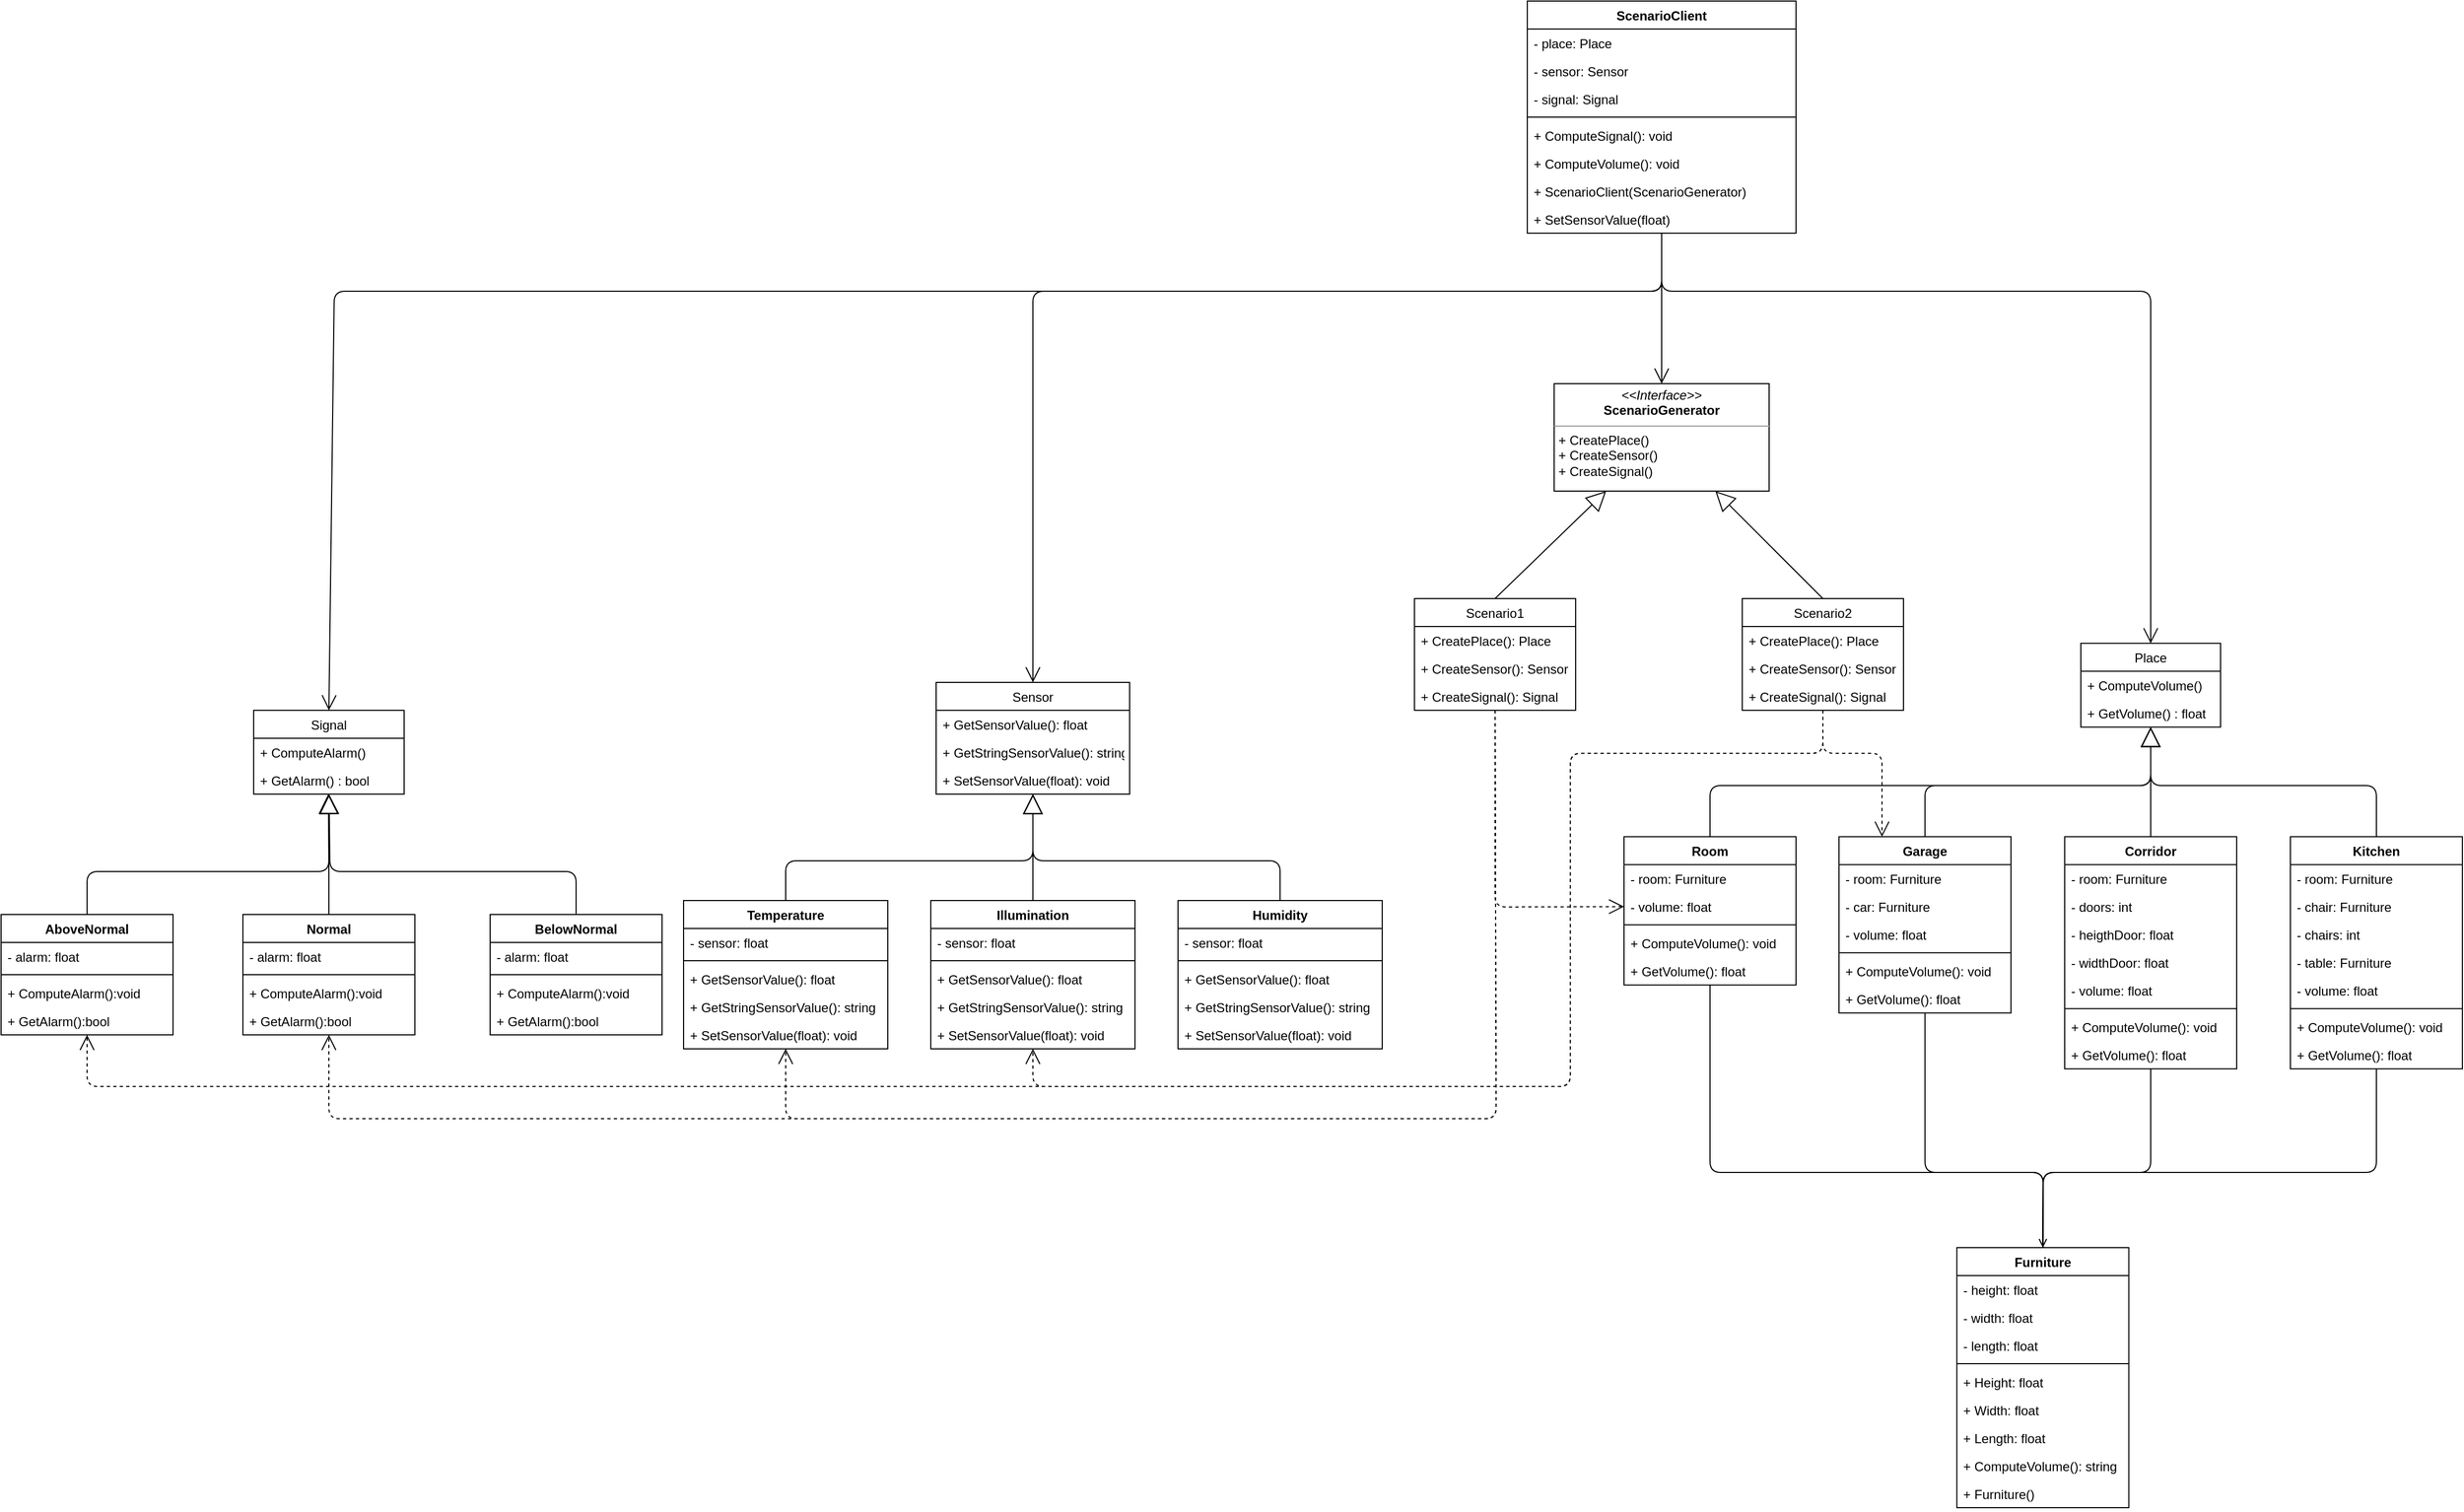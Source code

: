 <mxfile version="12.5.8" type="device" pages="4"><diagram name="Scenario generator" id="c4acf3e9-155e-7222-9cf6-157b1a14988f"><mxGraphModel dx="3020" dy="2303" grid="1" gridSize="10" guides="1" tooltips="1" connect="1" arrows="1" fold="1" page="1" pageScale="1" pageWidth="850" pageHeight="1100" background="#ffffff" math="0" shadow="0"><root><mxCell id="0"/><mxCell id="1" parent="0"/><mxCell id="r08DtTVbD-Emi_QIPq8W-1" value="&lt;p style=&quot;margin: 0px ; margin-top: 4px ; text-align: center&quot;&gt;&lt;i&gt;&amp;lt;&amp;lt;Interface&amp;gt;&amp;gt;&lt;/i&gt;&lt;br&gt;&lt;b&gt;ScenarioGenerator&lt;/b&gt;&lt;/p&gt;&lt;hr size=&quot;1&quot;&gt;&lt;p style=&quot;margin: 0px ; margin-left: 4px&quot;&gt;+ CreatePlace()&lt;br&gt;+ CreateSensor()&lt;/p&gt;&lt;p style=&quot;margin: 0px ; margin-left: 4px&quot;&gt;+ CreateSignal()&lt;/p&gt;" style="verticalAlign=top;align=left;overflow=fill;fontSize=12;fontFamily=Helvetica;html=1;" vertex="1" parent="1"><mxGeometry x="1165" y="146" width="200" height="100" as="geometry"/></mxCell><mxCell id="r08DtTVbD-Emi_QIPq8W-2" value="Scenario1" style="swimlane;fontStyle=0;childLayout=stackLayout;horizontal=1;startSize=26;fillColor=none;horizontalStack=0;resizeParent=1;resizeParentMax=0;resizeLast=0;collapsible=1;marginBottom=0;" vertex="1" parent="1"><mxGeometry x="1035" y="346" width="150" height="104" as="geometry"/></mxCell><mxCell id="r08DtTVbD-Emi_QIPq8W-3" value="+ CreatePlace(): Place" style="text;strokeColor=none;fillColor=none;align=left;verticalAlign=top;spacingLeft=4;spacingRight=4;overflow=hidden;rotatable=0;points=[[0,0.5],[1,0.5]];portConstraint=eastwest;" vertex="1" parent="r08DtTVbD-Emi_QIPq8W-2"><mxGeometry y="26" width="150" height="26" as="geometry"/></mxCell><mxCell id="r08DtTVbD-Emi_QIPq8W-4" value="+ CreateSensor(): Sensor" style="text;strokeColor=none;fillColor=none;align=left;verticalAlign=top;spacingLeft=4;spacingRight=4;overflow=hidden;rotatable=0;points=[[0,0.5],[1,0.5]];portConstraint=eastwest;" vertex="1" parent="r08DtTVbD-Emi_QIPq8W-2"><mxGeometry y="52" width="150" height="26" as="geometry"/></mxCell><mxCell id="r08DtTVbD-Emi_QIPq8W-5" value="+ CreateSignal(): Signal" style="text;strokeColor=none;fillColor=none;align=left;verticalAlign=top;spacingLeft=4;spacingRight=4;overflow=hidden;rotatable=0;points=[[0,0.5],[1,0.5]];portConstraint=eastwest;" vertex="1" parent="r08DtTVbD-Emi_QIPq8W-2"><mxGeometry y="78" width="150" height="26" as="geometry"/></mxCell><mxCell id="r08DtTVbD-Emi_QIPq8W-6" value="Place" style="swimlane;fontStyle=0;childLayout=stackLayout;horizontal=1;startSize=26;fillColor=none;horizontalStack=0;resizeParent=1;resizeParentMax=0;resizeLast=0;collapsible=1;marginBottom=0;" vertex="1" parent="1"><mxGeometry x="1655" y="387.67" width="130" height="78" as="geometry"/></mxCell><mxCell id="r08DtTVbD-Emi_QIPq8W-7" value="+ ComputeVolume()" style="text;strokeColor=none;fillColor=none;align=left;verticalAlign=top;spacingLeft=4;spacingRight=4;overflow=hidden;rotatable=0;points=[[0,0.5],[1,0.5]];portConstraint=eastwest;" vertex="1" parent="r08DtTVbD-Emi_QIPq8W-6"><mxGeometry y="26" width="130" height="26" as="geometry"/></mxCell><mxCell id="r08DtTVbD-Emi_QIPq8W-8" value="+ GetVolume() : float" style="text;strokeColor=none;fillColor=none;align=left;verticalAlign=top;spacingLeft=4;spacingRight=4;overflow=hidden;rotatable=0;points=[[0,0.5],[1,0.5]];portConstraint=eastwest;" vertex="1" parent="r08DtTVbD-Emi_QIPq8W-6"><mxGeometry y="52" width="130" height="26" as="geometry"/></mxCell><mxCell id="r08DtTVbD-Emi_QIPq8W-13" value="Room" style="swimlane;fontStyle=1;align=center;verticalAlign=top;childLayout=stackLayout;horizontal=1;startSize=26;horizontalStack=0;resizeParent=1;resizeParentMax=0;resizeLast=0;collapsible=1;marginBottom=0;" vertex="1" parent="1"><mxGeometry x="1230" y="567.67" width="160" height="138" as="geometry"/></mxCell><mxCell id="r08DtTVbD-Emi_QIPq8W-14" value="- room: Furniture" style="text;strokeColor=none;fillColor=none;align=left;verticalAlign=top;spacingLeft=4;spacingRight=4;overflow=hidden;rotatable=0;points=[[0,0.5],[1,0.5]];portConstraint=eastwest;" vertex="1" parent="r08DtTVbD-Emi_QIPq8W-13"><mxGeometry y="26" width="160" height="26" as="geometry"/></mxCell><mxCell id="r08DtTVbD-Emi_QIPq8W-18" value="- volume: float" style="text;strokeColor=none;fillColor=none;align=left;verticalAlign=top;spacingLeft=4;spacingRight=4;overflow=hidden;rotatable=0;points=[[0,0.5],[1,0.5]];portConstraint=eastwest;" vertex="1" parent="r08DtTVbD-Emi_QIPq8W-13"><mxGeometry y="52" width="160" height="26" as="geometry"/></mxCell><mxCell id="r08DtTVbD-Emi_QIPq8W-15" value="" style="line;strokeWidth=1;fillColor=none;align=left;verticalAlign=middle;spacingTop=-1;spacingLeft=3;spacingRight=3;rotatable=0;labelPosition=right;points=[];portConstraint=eastwest;" vertex="1" parent="r08DtTVbD-Emi_QIPq8W-13"><mxGeometry y="78" width="160" height="8" as="geometry"/></mxCell><mxCell id="r08DtTVbD-Emi_QIPq8W-16" value="+ ComputeVolume(): void" style="text;strokeColor=none;fillColor=none;align=left;verticalAlign=top;spacingLeft=4;spacingRight=4;overflow=hidden;rotatable=0;points=[[0,0.5],[1,0.5]];portConstraint=eastwest;" vertex="1" parent="r08DtTVbD-Emi_QIPq8W-13"><mxGeometry y="86" width="160" height="26" as="geometry"/></mxCell><mxCell id="r08DtTVbD-Emi_QIPq8W-19" value="+ GetVolume(): float" style="text;strokeColor=none;fillColor=none;align=left;verticalAlign=top;spacingLeft=4;spacingRight=4;overflow=hidden;rotatable=0;points=[[0,0.5],[1,0.5]];portConstraint=eastwest;" vertex="1" parent="r08DtTVbD-Emi_QIPq8W-13"><mxGeometry y="112" width="160" height="26" as="geometry"/></mxCell><mxCell id="r08DtTVbD-Emi_QIPq8W-20" value="Garage" style="swimlane;fontStyle=1;align=center;verticalAlign=top;childLayout=stackLayout;horizontal=1;startSize=26;horizontalStack=0;resizeParent=1;resizeParentMax=0;resizeLast=0;collapsible=1;marginBottom=0;" vertex="1" parent="1"><mxGeometry x="1430" y="567.67" width="160" height="164" as="geometry"/></mxCell><mxCell id="r08DtTVbD-Emi_QIPq8W-21" value="- room: Furniture" style="text;strokeColor=none;fillColor=none;align=left;verticalAlign=top;spacingLeft=4;spacingRight=4;overflow=hidden;rotatable=0;points=[[0,0.5],[1,0.5]];portConstraint=eastwest;" vertex="1" parent="r08DtTVbD-Emi_QIPq8W-20"><mxGeometry y="26" width="160" height="26" as="geometry"/></mxCell><mxCell id="r08DtTVbD-Emi_QIPq8W-26" value="- car: Furniture" style="text;strokeColor=none;fillColor=none;align=left;verticalAlign=top;spacingLeft=4;spacingRight=4;overflow=hidden;rotatable=0;points=[[0,0.5],[1,0.5]];portConstraint=eastwest;" vertex="1" parent="r08DtTVbD-Emi_QIPq8W-20"><mxGeometry y="52" width="160" height="26" as="geometry"/></mxCell><mxCell id="r08DtTVbD-Emi_QIPq8W-22" value="- volume: float" style="text;strokeColor=none;fillColor=none;align=left;verticalAlign=top;spacingLeft=4;spacingRight=4;overflow=hidden;rotatable=0;points=[[0,0.5],[1,0.5]];portConstraint=eastwest;" vertex="1" parent="r08DtTVbD-Emi_QIPq8W-20"><mxGeometry y="78" width="160" height="26" as="geometry"/></mxCell><mxCell id="r08DtTVbD-Emi_QIPq8W-23" value="" style="line;strokeWidth=1;fillColor=none;align=left;verticalAlign=middle;spacingTop=-1;spacingLeft=3;spacingRight=3;rotatable=0;labelPosition=right;points=[];portConstraint=eastwest;" vertex="1" parent="r08DtTVbD-Emi_QIPq8W-20"><mxGeometry y="104" width="160" height="8" as="geometry"/></mxCell><mxCell id="r08DtTVbD-Emi_QIPq8W-24" value="+ ComputeVolume(): void" style="text;strokeColor=none;fillColor=none;align=left;verticalAlign=top;spacingLeft=4;spacingRight=4;overflow=hidden;rotatable=0;points=[[0,0.5],[1,0.5]];portConstraint=eastwest;" vertex="1" parent="r08DtTVbD-Emi_QIPq8W-20"><mxGeometry y="112" width="160" height="26" as="geometry"/></mxCell><mxCell id="r08DtTVbD-Emi_QIPq8W-25" value="+ GetVolume(): float" style="text;strokeColor=none;fillColor=none;align=left;verticalAlign=top;spacingLeft=4;spacingRight=4;overflow=hidden;rotatable=0;points=[[0,0.5],[1,0.5]];portConstraint=eastwest;" vertex="1" parent="r08DtTVbD-Emi_QIPq8W-20"><mxGeometry y="138" width="160" height="26" as="geometry"/></mxCell><mxCell id="r08DtTVbD-Emi_QIPq8W-27" value="Corridor" style="swimlane;fontStyle=1;align=center;verticalAlign=top;childLayout=stackLayout;horizontal=1;startSize=26;horizontalStack=0;resizeParent=1;resizeParentMax=0;resizeLast=0;collapsible=1;marginBottom=0;" vertex="1" parent="1"><mxGeometry x="1640" y="567.67" width="160" height="216" as="geometry"/></mxCell><mxCell id="r08DtTVbD-Emi_QIPq8W-28" value="- room: Furniture" style="text;strokeColor=none;fillColor=none;align=left;verticalAlign=top;spacingLeft=4;spacingRight=4;overflow=hidden;rotatable=0;points=[[0,0.5],[1,0.5]];portConstraint=eastwest;" vertex="1" parent="r08DtTVbD-Emi_QIPq8W-27"><mxGeometry y="26" width="160" height="26" as="geometry"/></mxCell><mxCell id="r08DtTVbD-Emi_QIPq8W-29" value="- doors: int" style="text;strokeColor=none;fillColor=none;align=left;verticalAlign=top;spacingLeft=4;spacingRight=4;overflow=hidden;rotatable=0;points=[[0,0.5],[1,0.5]];portConstraint=eastwest;" vertex="1" parent="r08DtTVbD-Emi_QIPq8W-27"><mxGeometry y="52" width="160" height="26" as="geometry"/></mxCell><mxCell id="r08DtTVbD-Emi_QIPq8W-34" value="- heigthDoor: float" style="text;strokeColor=none;fillColor=none;align=left;verticalAlign=top;spacingLeft=4;spacingRight=4;overflow=hidden;rotatable=0;points=[[0,0.5],[1,0.5]];portConstraint=eastwest;" vertex="1" parent="r08DtTVbD-Emi_QIPq8W-27"><mxGeometry y="78" width="160" height="26" as="geometry"/></mxCell><mxCell id="r08DtTVbD-Emi_QIPq8W-35" value="- widthDoor: float" style="text;strokeColor=none;fillColor=none;align=left;verticalAlign=top;spacingLeft=4;spacingRight=4;overflow=hidden;rotatable=0;points=[[0,0.5],[1,0.5]];portConstraint=eastwest;" vertex="1" parent="r08DtTVbD-Emi_QIPq8W-27"><mxGeometry y="104" width="160" height="26" as="geometry"/></mxCell><mxCell id="r08DtTVbD-Emi_QIPq8W-30" value="- volume: float" style="text;strokeColor=none;fillColor=none;align=left;verticalAlign=top;spacingLeft=4;spacingRight=4;overflow=hidden;rotatable=0;points=[[0,0.5],[1,0.5]];portConstraint=eastwest;" vertex="1" parent="r08DtTVbD-Emi_QIPq8W-27"><mxGeometry y="130" width="160" height="26" as="geometry"/></mxCell><mxCell id="r08DtTVbD-Emi_QIPq8W-31" value="" style="line;strokeWidth=1;fillColor=none;align=left;verticalAlign=middle;spacingTop=-1;spacingLeft=3;spacingRight=3;rotatable=0;labelPosition=right;points=[];portConstraint=eastwest;" vertex="1" parent="r08DtTVbD-Emi_QIPq8W-27"><mxGeometry y="156" width="160" height="8" as="geometry"/></mxCell><mxCell id="r08DtTVbD-Emi_QIPq8W-32" value="+ ComputeVolume(): void" style="text;strokeColor=none;fillColor=none;align=left;verticalAlign=top;spacingLeft=4;spacingRight=4;overflow=hidden;rotatable=0;points=[[0,0.5],[1,0.5]];portConstraint=eastwest;" vertex="1" parent="r08DtTVbD-Emi_QIPq8W-27"><mxGeometry y="164" width="160" height="26" as="geometry"/></mxCell><mxCell id="r08DtTVbD-Emi_QIPq8W-33" value="+ GetVolume(): float" style="text;strokeColor=none;fillColor=none;align=left;verticalAlign=top;spacingLeft=4;spacingRight=4;overflow=hidden;rotatable=0;points=[[0,0.5],[1,0.5]];portConstraint=eastwest;" vertex="1" parent="r08DtTVbD-Emi_QIPq8W-27"><mxGeometry y="190" width="160" height="26" as="geometry"/></mxCell><mxCell id="r08DtTVbD-Emi_QIPq8W-36" value="Kitchen" style="swimlane;fontStyle=1;align=center;verticalAlign=top;childLayout=stackLayout;horizontal=1;startSize=26;horizontalStack=0;resizeParent=1;resizeParentMax=0;resizeLast=0;collapsible=1;marginBottom=0;" vertex="1" parent="1"><mxGeometry x="1850" y="567.67" width="160" height="216" as="geometry"/></mxCell><mxCell id="r08DtTVbD-Emi_QIPq8W-37" value="- room: Furniture" style="text;strokeColor=none;fillColor=none;align=left;verticalAlign=top;spacingLeft=4;spacingRight=4;overflow=hidden;rotatable=0;points=[[0,0.5],[1,0.5]];portConstraint=eastwest;" vertex="1" parent="r08DtTVbD-Emi_QIPq8W-36"><mxGeometry y="26" width="160" height="26" as="geometry"/></mxCell><mxCell id="r08DtTVbD-Emi_QIPq8W-38" value="- chair: Furniture" style="text;strokeColor=none;fillColor=none;align=left;verticalAlign=top;spacingLeft=4;spacingRight=4;overflow=hidden;rotatable=0;points=[[0,0.5],[1,0.5]];portConstraint=eastwest;" vertex="1" parent="r08DtTVbD-Emi_QIPq8W-36"><mxGeometry y="52" width="160" height="26" as="geometry"/></mxCell><mxCell id="r08DtTVbD-Emi_QIPq8W-43" value="- chairs: int" style="text;strokeColor=none;fillColor=none;align=left;verticalAlign=top;spacingLeft=4;spacingRight=4;overflow=hidden;rotatable=0;points=[[0,0.5],[1,0.5]];portConstraint=eastwest;" vertex="1" parent="r08DtTVbD-Emi_QIPq8W-36"><mxGeometry y="78" width="160" height="26" as="geometry"/></mxCell><mxCell id="r08DtTVbD-Emi_QIPq8W-44" value="- table: Furniture" style="text;strokeColor=none;fillColor=none;align=left;verticalAlign=top;spacingLeft=4;spacingRight=4;overflow=hidden;rotatable=0;points=[[0,0.5],[1,0.5]];portConstraint=eastwest;" vertex="1" parent="r08DtTVbD-Emi_QIPq8W-36"><mxGeometry y="104" width="160" height="26" as="geometry"/></mxCell><mxCell id="r08DtTVbD-Emi_QIPq8W-39" value="- volume: float" style="text;strokeColor=none;fillColor=none;align=left;verticalAlign=top;spacingLeft=4;spacingRight=4;overflow=hidden;rotatable=0;points=[[0,0.5],[1,0.5]];portConstraint=eastwest;" vertex="1" parent="r08DtTVbD-Emi_QIPq8W-36"><mxGeometry y="130" width="160" height="26" as="geometry"/></mxCell><mxCell id="r08DtTVbD-Emi_QIPq8W-40" value="" style="line;strokeWidth=1;fillColor=none;align=left;verticalAlign=middle;spacingTop=-1;spacingLeft=3;spacingRight=3;rotatable=0;labelPosition=right;points=[];portConstraint=eastwest;" vertex="1" parent="r08DtTVbD-Emi_QIPq8W-36"><mxGeometry y="156" width="160" height="8" as="geometry"/></mxCell><mxCell id="r08DtTVbD-Emi_QIPq8W-41" value="+ ComputeVolume(): void" style="text;strokeColor=none;fillColor=none;align=left;verticalAlign=top;spacingLeft=4;spacingRight=4;overflow=hidden;rotatable=0;points=[[0,0.5],[1,0.5]];portConstraint=eastwest;" vertex="1" parent="r08DtTVbD-Emi_QIPq8W-36"><mxGeometry y="164" width="160" height="26" as="geometry"/></mxCell><mxCell id="r08DtTVbD-Emi_QIPq8W-42" value="+ GetVolume(): float" style="text;strokeColor=none;fillColor=none;align=left;verticalAlign=top;spacingLeft=4;spacingRight=4;overflow=hidden;rotatable=0;points=[[0,0.5],[1,0.5]];portConstraint=eastwest;" vertex="1" parent="r08DtTVbD-Emi_QIPq8W-36"><mxGeometry y="190" width="160" height="26" as="geometry"/></mxCell><mxCell id="r08DtTVbD-Emi_QIPq8W-49" value="Signal" style="swimlane;fontStyle=0;childLayout=stackLayout;horizontal=1;startSize=26;fillColor=none;horizontalStack=0;resizeParent=1;resizeParentMax=0;resizeLast=0;collapsible=1;marginBottom=0;" vertex="1" parent="1"><mxGeometry x="-45" y="450" width="140" height="78" as="geometry"/></mxCell><mxCell id="r08DtTVbD-Emi_QIPq8W-50" value="+ ComputeAlarm()" style="text;strokeColor=none;fillColor=none;align=left;verticalAlign=top;spacingLeft=4;spacingRight=4;overflow=hidden;rotatable=0;points=[[0,0.5],[1,0.5]];portConstraint=eastwest;" vertex="1" parent="r08DtTVbD-Emi_QIPq8W-49"><mxGeometry y="26" width="140" height="26" as="geometry"/></mxCell><mxCell id="r08DtTVbD-Emi_QIPq8W-51" value="+ GetAlarm() : bool" style="text;strokeColor=none;fillColor=none;align=left;verticalAlign=top;spacingLeft=4;spacingRight=4;overflow=hidden;rotatable=0;points=[[0,0.5],[1,0.5]];portConstraint=eastwest;" vertex="1" parent="r08DtTVbD-Emi_QIPq8W-49"><mxGeometry y="52" width="140" height="26" as="geometry"/></mxCell><mxCell id="r08DtTVbD-Emi_QIPq8W-53" value="Normal" style="swimlane;fontStyle=1;align=center;verticalAlign=top;childLayout=stackLayout;horizontal=1;startSize=26;horizontalStack=0;resizeParent=1;resizeParentMax=0;resizeLast=0;collapsible=1;marginBottom=0;" vertex="1" parent="1"><mxGeometry x="-55" y="640" width="160" height="112" as="geometry"/></mxCell><mxCell id="r08DtTVbD-Emi_QIPq8W-54" value="- alarm: float" style="text;strokeColor=none;fillColor=none;align=left;verticalAlign=top;spacingLeft=4;spacingRight=4;overflow=hidden;rotatable=0;points=[[0,0.5],[1,0.5]];portConstraint=eastwest;" vertex="1" parent="r08DtTVbD-Emi_QIPq8W-53"><mxGeometry y="26" width="160" height="26" as="geometry"/></mxCell><mxCell id="r08DtTVbD-Emi_QIPq8W-55" value="" style="line;strokeWidth=1;fillColor=none;align=left;verticalAlign=middle;spacingTop=-1;spacingLeft=3;spacingRight=3;rotatable=0;labelPosition=right;points=[];portConstraint=eastwest;" vertex="1" parent="r08DtTVbD-Emi_QIPq8W-53"><mxGeometry y="52" width="160" height="8" as="geometry"/></mxCell><mxCell id="r08DtTVbD-Emi_QIPq8W-56" value="+ ComputeAlarm():void" style="text;strokeColor=none;fillColor=none;align=left;verticalAlign=top;spacingLeft=4;spacingRight=4;overflow=hidden;rotatable=0;points=[[0,0.5],[1,0.5]];portConstraint=eastwest;" vertex="1" parent="r08DtTVbD-Emi_QIPq8W-53"><mxGeometry y="60" width="160" height="26" as="geometry"/></mxCell><mxCell id="r08DtTVbD-Emi_QIPq8W-61" value="+ GetAlarm():bool" style="text;strokeColor=none;fillColor=none;align=left;verticalAlign=top;spacingLeft=4;spacingRight=4;overflow=hidden;rotatable=0;points=[[0,0.5],[1,0.5]];portConstraint=eastwest;" vertex="1" parent="r08DtTVbD-Emi_QIPq8W-53"><mxGeometry y="86" width="160" height="26" as="geometry"/></mxCell><mxCell id="r08DtTVbD-Emi_QIPq8W-62" value="AboveNormal" style="swimlane;fontStyle=1;align=center;verticalAlign=top;childLayout=stackLayout;horizontal=1;startSize=26;horizontalStack=0;resizeParent=1;resizeParentMax=0;resizeLast=0;collapsible=1;marginBottom=0;" vertex="1" parent="1"><mxGeometry x="-280" y="640" width="160" height="112" as="geometry"/></mxCell><mxCell id="r08DtTVbD-Emi_QIPq8W-63" value="- alarm: float" style="text;strokeColor=none;fillColor=none;align=left;verticalAlign=top;spacingLeft=4;spacingRight=4;overflow=hidden;rotatable=0;points=[[0,0.5],[1,0.5]];portConstraint=eastwest;" vertex="1" parent="r08DtTVbD-Emi_QIPq8W-62"><mxGeometry y="26" width="160" height="26" as="geometry"/></mxCell><mxCell id="r08DtTVbD-Emi_QIPq8W-64" value="" style="line;strokeWidth=1;fillColor=none;align=left;verticalAlign=middle;spacingTop=-1;spacingLeft=3;spacingRight=3;rotatable=0;labelPosition=right;points=[];portConstraint=eastwest;" vertex="1" parent="r08DtTVbD-Emi_QIPq8W-62"><mxGeometry y="52" width="160" height="8" as="geometry"/></mxCell><mxCell id="r08DtTVbD-Emi_QIPq8W-65" value="+ ComputeAlarm():void" style="text;strokeColor=none;fillColor=none;align=left;verticalAlign=top;spacingLeft=4;spacingRight=4;overflow=hidden;rotatable=0;points=[[0,0.5],[1,0.5]];portConstraint=eastwest;" vertex="1" parent="r08DtTVbD-Emi_QIPq8W-62"><mxGeometry y="60" width="160" height="26" as="geometry"/></mxCell><mxCell id="r08DtTVbD-Emi_QIPq8W-66" value="+ GetAlarm():bool" style="text;strokeColor=none;fillColor=none;align=left;verticalAlign=top;spacingLeft=4;spacingRight=4;overflow=hidden;rotatable=0;points=[[0,0.5],[1,0.5]];portConstraint=eastwest;" vertex="1" parent="r08DtTVbD-Emi_QIPq8W-62"><mxGeometry y="86" width="160" height="26" as="geometry"/></mxCell><mxCell id="r08DtTVbD-Emi_QIPq8W-67" value="BelowNormal" style="swimlane;fontStyle=1;align=center;verticalAlign=top;childLayout=stackLayout;horizontal=1;startSize=26;horizontalStack=0;resizeParent=1;resizeParentMax=0;resizeLast=0;collapsible=1;marginBottom=0;" vertex="1" parent="1"><mxGeometry x="175" y="640" width="160" height="112" as="geometry"/></mxCell><mxCell id="r08DtTVbD-Emi_QIPq8W-68" value="- alarm: float" style="text;strokeColor=none;fillColor=none;align=left;verticalAlign=top;spacingLeft=4;spacingRight=4;overflow=hidden;rotatable=0;points=[[0,0.5],[1,0.5]];portConstraint=eastwest;" vertex="1" parent="r08DtTVbD-Emi_QIPq8W-67"><mxGeometry y="26" width="160" height="26" as="geometry"/></mxCell><mxCell id="r08DtTVbD-Emi_QIPq8W-69" value="" style="line;strokeWidth=1;fillColor=none;align=left;verticalAlign=middle;spacingTop=-1;spacingLeft=3;spacingRight=3;rotatable=0;labelPosition=right;points=[];portConstraint=eastwest;" vertex="1" parent="r08DtTVbD-Emi_QIPq8W-67"><mxGeometry y="52" width="160" height="8" as="geometry"/></mxCell><mxCell id="r08DtTVbD-Emi_QIPq8W-70" value="+ ComputeAlarm():void" style="text;strokeColor=none;fillColor=none;align=left;verticalAlign=top;spacingLeft=4;spacingRight=4;overflow=hidden;rotatable=0;points=[[0,0.5],[1,0.5]];portConstraint=eastwest;" vertex="1" parent="r08DtTVbD-Emi_QIPq8W-67"><mxGeometry y="60" width="160" height="26" as="geometry"/></mxCell><mxCell id="r08DtTVbD-Emi_QIPq8W-71" value="+ GetAlarm():bool" style="text;strokeColor=none;fillColor=none;align=left;verticalAlign=top;spacingLeft=4;spacingRight=4;overflow=hidden;rotatable=0;points=[[0,0.5],[1,0.5]];portConstraint=eastwest;" vertex="1" parent="r08DtTVbD-Emi_QIPq8W-67"><mxGeometry y="86" width="160" height="26" as="geometry"/></mxCell><mxCell id="r08DtTVbD-Emi_QIPq8W-72" value="Sensor" style="swimlane;fontStyle=0;childLayout=stackLayout;horizontal=1;startSize=26;fillColor=none;horizontalStack=0;resizeParent=1;resizeParentMax=0;resizeLast=0;collapsible=1;marginBottom=0;" vertex="1" parent="1"><mxGeometry x="590" y="424" width="180" height="104" as="geometry"/></mxCell><mxCell id="r08DtTVbD-Emi_QIPq8W-73" value="+ GetSensorValue(): float" style="text;strokeColor=none;fillColor=none;align=left;verticalAlign=top;spacingLeft=4;spacingRight=4;overflow=hidden;rotatable=0;points=[[0,0.5],[1,0.5]];portConstraint=eastwest;" vertex="1" parent="r08DtTVbD-Emi_QIPq8W-72"><mxGeometry y="26" width="180" height="26" as="geometry"/></mxCell><mxCell id="r08DtTVbD-Emi_QIPq8W-74" value="+ GetStringSensorValue(): string" style="text;strokeColor=none;fillColor=none;align=left;verticalAlign=top;spacingLeft=4;spacingRight=4;overflow=hidden;rotatable=0;points=[[0,0.5],[1,0.5]];portConstraint=eastwest;" vertex="1" parent="r08DtTVbD-Emi_QIPq8W-72"><mxGeometry y="52" width="180" height="26" as="geometry"/></mxCell><mxCell id="r08DtTVbD-Emi_QIPq8W-75" value="+ SetSensorValue(float): void" style="text;strokeColor=none;fillColor=none;align=left;verticalAlign=top;spacingLeft=4;spacingRight=4;overflow=hidden;rotatable=0;points=[[0,0.5],[1,0.5]];portConstraint=eastwest;" vertex="1" parent="r08DtTVbD-Emi_QIPq8W-72"><mxGeometry y="78" width="180" height="26" as="geometry"/></mxCell><mxCell id="r08DtTVbD-Emi_QIPq8W-76" value="Temperature" style="swimlane;fontStyle=1;align=center;verticalAlign=top;childLayout=stackLayout;horizontal=1;startSize=26;horizontalStack=0;resizeParent=1;resizeParentMax=0;resizeLast=0;collapsible=1;marginBottom=0;" vertex="1" parent="1"><mxGeometry x="355" y="627" width="190" height="138" as="geometry"/></mxCell><mxCell id="r08DtTVbD-Emi_QIPq8W-77" value="- sensor: float" style="text;strokeColor=none;fillColor=none;align=left;verticalAlign=top;spacingLeft=4;spacingRight=4;overflow=hidden;rotatable=0;points=[[0,0.5],[1,0.5]];portConstraint=eastwest;" vertex="1" parent="r08DtTVbD-Emi_QIPq8W-76"><mxGeometry y="26" width="190" height="26" as="geometry"/></mxCell><mxCell id="r08DtTVbD-Emi_QIPq8W-78" value="" style="line;strokeWidth=1;fillColor=none;align=left;verticalAlign=middle;spacingTop=-1;spacingLeft=3;spacingRight=3;rotatable=0;labelPosition=right;points=[];portConstraint=eastwest;" vertex="1" parent="r08DtTVbD-Emi_QIPq8W-76"><mxGeometry y="52" width="190" height="8" as="geometry"/></mxCell><mxCell id="r08DtTVbD-Emi_QIPq8W-79" value="+ GetSensorValue(): float" style="text;strokeColor=none;fillColor=none;align=left;verticalAlign=top;spacingLeft=4;spacingRight=4;overflow=hidden;rotatable=0;points=[[0,0.5],[1,0.5]];portConstraint=eastwest;" vertex="1" parent="r08DtTVbD-Emi_QIPq8W-76"><mxGeometry y="60" width="190" height="26" as="geometry"/></mxCell><mxCell id="r08DtTVbD-Emi_QIPq8W-83" value="+ GetStringSensorValue(): string" style="text;strokeColor=none;fillColor=none;align=left;verticalAlign=top;spacingLeft=4;spacingRight=4;overflow=hidden;rotatable=0;points=[[0,0.5],[1,0.5]];portConstraint=eastwest;" vertex="1" parent="r08DtTVbD-Emi_QIPq8W-76"><mxGeometry y="86" width="190" height="26" as="geometry"/></mxCell><mxCell id="r08DtTVbD-Emi_QIPq8W-84" value="+ SetSensorValue(float): void" style="text;strokeColor=none;fillColor=none;align=left;verticalAlign=top;spacingLeft=4;spacingRight=4;overflow=hidden;rotatable=0;points=[[0,0.5],[1,0.5]];portConstraint=eastwest;" vertex="1" parent="r08DtTVbD-Emi_QIPq8W-76"><mxGeometry y="112" width="190" height="26" as="geometry"/></mxCell><mxCell id="r08DtTVbD-Emi_QIPq8W-85" value="Illumination" style="swimlane;fontStyle=1;align=center;verticalAlign=top;childLayout=stackLayout;horizontal=1;startSize=26;horizontalStack=0;resizeParent=1;resizeParentMax=0;resizeLast=0;collapsible=1;marginBottom=0;" vertex="1" parent="1"><mxGeometry x="585" y="627" width="190" height="138" as="geometry"/></mxCell><mxCell id="r08DtTVbD-Emi_QIPq8W-86" value="- sensor: float" style="text;strokeColor=none;fillColor=none;align=left;verticalAlign=top;spacingLeft=4;spacingRight=4;overflow=hidden;rotatable=0;points=[[0,0.5],[1,0.5]];portConstraint=eastwest;" vertex="1" parent="r08DtTVbD-Emi_QIPq8W-85"><mxGeometry y="26" width="190" height="26" as="geometry"/></mxCell><mxCell id="r08DtTVbD-Emi_QIPq8W-87" value="" style="line;strokeWidth=1;fillColor=none;align=left;verticalAlign=middle;spacingTop=-1;spacingLeft=3;spacingRight=3;rotatable=0;labelPosition=right;points=[];portConstraint=eastwest;" vertex="1" parent="r08DtTVbD-Emi_QIPq8W-85"><mxGeometry y="52" width="190" height="8" as="geometry"/></mxCell><mxCell id="r08DtTVbD-Emi_QIPq8W-88" value="+ GetSensorValue(): float" style="text;strokeColor=none;fillColor=none;align=left;verticalAlign=top;spacingLeft=4;spacingRight=4;overflow=hidden;rotatable=0;points=[[0,0.5],[1,0.5]];portConstraint=eastwest;" vertex="1" parent="r08DtTVbD-Emi_QIPq8W-85"><mxGeometry y="60" width="190" height="26" as="geometry"/></mxCell><mxCell id="r08DtTVbD-Emi_QIPq8W-89" value="+ GetStringSensorValue(): string" style="text;strokeColor=none;fillColor=none;align=left;verticalAlign=top;spacingLeft=4;spacingRight=4;overflow=hidden;rotatable=0;points=[[0,0.5],[1,0.5]];portConstraint=eastwest;" vertex="1" parent="r08DtTVbD-Emi_QIPq8W-85"><mxGeometry y="86" width="190" height="26" as="geometry"/></mxCell><mxCell id="r08DtTVbD-Emi_QIPq8W-90" value="+ SetSensorValue(float): void" style="text;strokeColor=none;fillColor=none;align=left;verticalAlign=top;spacingLeft=4;spacingRight=4;overflow=hidden;rotatable=0;points=[[0,0.5],[1,0.5]];portConstraint=eastwest;" vertex="1" parent="r08DtTVbD-Emi_QIPq8W-85"><mxGeometry y="112" width="190" height="26" as="geometry"/></mxCell><mxCell id="r08DtTVbD-Emi_QIPq8W-91" value="Humidity" style="swimlane;fontStyle=1;align=center;verticalAlign=top;childLayout=stackLayout;horizontal=1;startSize=26;horizontalStack=0;resizeParent=1;resizeParentMax=0;resizeLast=0;collapsible=1;marginBottom=0;" vertex="1" parent="1"><mxGeometry x="815" y="627" width="190" height="138" as="geometry"/></mxCell><mxCell id="r08DtTVbD-Emi_QIPq8W-92" value="- sensor: float" style="text;strokeColor=none;fillColor=none;align=left;verticalAlign=top;spacingLeft=4;spacingRight=4;overflow=hidden;rotatable=0;points=[[0,0.5],[1,0.5]];portConstraint=eastwest;" vertex="1" parent="r08DtTVbD-Emi_QIPq8W-91"><mxGeometry y="26" width="190" height="26" as="geometry"/></mxCell><mxCell id="r08DtTVbD-Emi_QIPq8W-93" value="" style="line;strokeWidth=1;fillColor=none;align=left;verticalAlign=middle;spacingTop=-1;spacingLeft=3;spacingRight=3;rotatable=0;labelPosition=right;points=[];portConstraint=eastwest;" vertex="1" parent="r08DtTVbD-Emi_QIPq8W-91"><mxGeometry y="52" width="190" height="8" as="geometry"/></mxCell><mxCell id="r08DtTVbD-Emi_QIPq8W-94" value="+ GetSensorValue(): float" style="text;strokeColor=none;fillColor=none;align=left;verticalAlign=top;spacingLeft=4;spacingRight=4;overflow=hidden;rotatable=0;points=[[0,0.5],[1,0.5]];portConstraint=eastwest;" vertex="1" parent="r08DtTVbD-Emi_QIPq8W-91"><mxGeometry y="60" width="190" height="26" as="geometry"/></mxCell><mxCell id="r08DtTVbD-Emi_QIPq8W-95" value="+ GetStringSensorValue(): string" style="text;strokeColor=none;fillColor=none;align=left;verticalAlign=top;spacingLeft=4;spacingRight=4;overflow=hidden;rotatable=0;points=[[0,0.5],[1,0.5]];portConstraint=eastwest;" vertex="1" parent="r08DtTVbD-Emi_QIPq8W-91"><mxGeometry y="86" width="190" height="26" as="geometry"/></mxCell><mxCell id="r08DtTVbD-Emi_QIPq8W-96" value="+ SetSensorValue(float): void" style="text;strokeColor=none;fillColor=none;align=left;verticalAlign=top;spacingLeft=4;spacingRight=4;overflow=hidden;rotatable=0;points=[[0,0.5],[1,0.5]];portConstraint=eastwest;" vertex="1" parent="r08DtTVbD-Emi_QIPq8W-91"><mxGeometry y="112" width="190" height="26" as="geometry"/></mxCell><mxCell id="r08DtTVbD-Emi_QIPq8W-97" value="ScenarioClient" style="swimlane;fontStyle=1;align=center;verticalAlign=top;childLayout=stackLayout;horizontal=1;startSize=26;horizontalStack=0;resizeParent=1;resizeParentMax=0;resizeLast=0;collapsible=1;marginBottom=0;" vertex="1" parent="1"><mxGeometry x="1140" y="-210" width="250" height="216" as="geometry"/></mxCell><mxCell id="r08DtTVbD-Emi_QIPq8W-98" value="- place: Place" style="text;strokeColor=none;fillColor=none;align=left;verticalAlign=top;spacingLeft=4;spacingRight=4;overflow=hidden;rotatable=0;points=[[0,0.5],[1,0.5]];portConstraint=eastwest;" vertex="1" parent="r08DtTVbD-Emi_QIPq8W-97"><mxGeometry y="26" width="250" height="26" as="geometry"/></mxCell><mxCell id="r08DtTVbD-Emi_QIPq8W-101" value="- sensor: Sensor" style="text;strokeColor=none;fillColor=none;align=left;verticalAlign=top;spacingLeft=4;spacingRight=4;overflow=hidden;rotatable=0;points=[[0,0.5],[1,0.5]];portConstraint=eastwest;" vertex="1" parent="r08DtTVbD-Emi_QIPq8W-97"><mxGeometry y="52" width="250" height="26" as="geometry"/></mxCell><mxCell id="r08DtTVbD-Emi_QIPq8W-102" value="- signal: Signal" style="text;strokeColor=none;fillColor=none;align=left;verticalAlign=top;spacingLeft=4;spacingRight=4;overflow=hidden;rotatable=0;points=[[0,0.5],[1,0.5]];portConstraint=eastwest;" vertex="1" parent="r08DtTVbD-Emi_QIPq8W-97"><mxGeometry y="78" width="250" height="26" as="geometry"/></mxCell><mxCell id="r08DtTVbD-Emi_QIPq8W-99" value="" style="line;strokeWidth=1;fillColor=none;align=left;verticalAlign=middle;spacingTop=-1;spacingLeft=3;spacingRight=3;rotatable=0;labelPosition=right;points=[];portConstraint=eastwest;" vertex="1" parent="r08DtTVbD-Emi_QIPq8W-97"><mxGeometry y="104" width="250" height="8" as="geometry"/></mxCell><mxCell id="r08DtTVbD-Emi_QIPq8W-100" value="+ ComputeSignal(): void" style="text;strokeColor=none;fillColor=none;align=left;verticalAlign=top;spacingLeft=4;spacingRight=4;overflow=hidden;rotatable=0;points=[[0,0.5],[1,0.5]];portConstraint=eastwest;" vertex="1" parent="r08DtTVbD-Emi_QIPq8W-97"><mxGeometry y="112" width="250" height="26" as="geometry"/></mxCell><mxCell id="r08DtTVbD-Emi_QIPq8W-103" value="+ ComputeVolume(): void" style="text;strokeColor=none;fillColor=none;align=left;verticalAlign=top;spacingLeft=4;spacingRight=4;overflow=hidden;rotatable=0;points=[[0,0.5],[1,0.5]];portConstraint=eastwest;" vertex="1" parent="r08DtTVbD-Emi_QIPq8W-97"><mxGeometry y="138" width="250" height="26" as="geometry"/></mxCell><mxCell id="r08DtTVbD-Emi_QIPq8W-104" value="+ ScenarioClient(ScenarioGenerator)" style="text;strokeColor=none;fillColor=none;align=left;verticalAlign=top;spacingLeft=4;spacingRight=4;overflow=hidden;rotatable=0;points=[[0,0.5],[1,0.5]];portConstraint=eastwest;" vertex="1" parent="r08DtTVbD-Emi_QIPq8W-97"><mxGeometry y="164" width="250" height="26" as="geometry"/></mxCell><mxCell id="r08DtTVbD-Emi_QIPq8W-105" value="+ SetSensorValue(float)" style="text;strokeColor=none;fillColor=none;align=left;verticalAlign=top;spacingLeft=4;spacingRight=4;overflow=hidden;rotatable=0;points=[[0,0.5],[1,0.5]];portConstraint=eastwest;" vertex="1" parent="r08DtTVbD-Emi_QIPq8W-97"><mxGeometry y="190" width="250" height="26" as="geometry"/></mxCell><mxCell id="r08DtTVbD-Emi_QIPq8W-106" value="Furniture" style="swimlane;fontStyle=1;align=center;verticalAlign=top;childLayout=stackLayout;horizontal=1;startSize=26;horizontalStack=0;resizeParent=1;resizeParentMax=0;resizeLast=0;collapsible=1;marginBottom=0;" vertex="1" parent="1"><mxGeometry x="1539.67" y="950" width="160" height="242" as="geometry"/></mxCell><mxCell id="r08DtTVbD-Emi_QIPq8W-107" value="- height: float" style="text;strokeColor=none;fillColor=none;align=left;verticalAlign=top;spacingLeft=4;spacingRight=4;overflow=hidden;rotatable=0;points=[[0,0.5],[1,0.5]];portConstraint=eastwest;" vertex="1" parent="r08DtTVbD-Emi_QIPq8W-106"><mxGeometry y="26" width="160" height="26" as="geometry"/></mxCell><mxCell id="r08DtTVbD-Emi_QIPq8W-110" value="- width: float" style="text;strokeColor=none;fillColor=none;align=left;verticalAlign=top;spacingLeft=4;spacingRight=4;overflow=hidden;rotatable=0;points=[[0,0.5],[1,0.5]];portConstraint=eastwest;" vertex="1" parent="r08DtTVbD-Emi_QIPq8W-106"><mxGeometry y="52" width="160" height="26" as="geometry"/></mxCell><mxCell id="r08DtTVbD-Emi_QIPq8W-111" value="- length: float" style="text;strokeColor=none;fillColor=none;align=left;verticalAlign=top;spacingLeft=4;spacingRight=4;overflow=hidden;rotatable=0;points=[[0,0.5],[1,0.5]];portConstraint=eastwest;" vertex="1" parent="r08DtTVbD-Emi_QIPq8W-106"><mxGeometry y="78" width="160" height="26" as="geometry"/></mxCell><mxCell id="r08DtTVbD-Emi_QIPq8W-108" value="" style="line;strokeWidth=1;fillColor=none;align=left;verticalAlign=middle;spacingTop=-1;spacingLeft=3;spacingRight=3;rotatable=0;labelPosition=right;points=[];portConstraint=eastwest;" vertex="1" parent="r08DtTVbD-Emi_QIPq8W-106"><mxGeometry y="104" width="160" height="8" as="geometry"/></mxCell><mxCell id="r08DtTVbD-Emi_QIPq8W-109" value="+ Height: float" style="text;strokeColor=none;fillColor=none;align=left;verticalAlign=top;spacingLeft=4;spacingRight=4;overflow=hidden;rotatable=0;points=[[0,0.5],[1,0.5]];portConstraint=eastwest;" vertex="1" parent="r08DtTVbD-Emi_QIPq8W-106"><mxGeometry y="112" width="160" height="26" as="geometry"/></mxCell><mxCell id="r08DtTVbD-Emi_QIPq8W-112" value="+ Width: float" style="text;strokeColor=none;fillColor=none;align=left;verticalAlign=top;spacingLeft=4;spacingRight=4;overflow=hidden;rotatable=0;points=[[0,0.5],[1,0.5]];portConstraint=eastwest;" vertex="1" parent="r08DtTVbD-Emi_QIPq8W-106"><mxGeometry y="138" width="160" height="26" as="geometry"/></mxCell><mxCell id="r08DtTVbD-Emi_QIPq8W-113" value="+ Length: float" style="text;strokeColor=none;fillColor=none;align=left;verticalAlign=top;spacingLeft=4;spacingRight=4;overflow=hidden;rotatable=0;points=[[0,0.5],[1,0.5]];portConstraint=eastwest;" vertex="1" parent="r08DtTVbD-Emi_QIPq8W-106"><mxGeometry y="164" width="160" height="26" as="geometry"/></mxCell><mxCell id="r08DtTVbD-Emi_QIPq8W-114" value="+ ComputeVolume(): string" style="text;strokeColor=none;fillColor=none;align=left;verticalAlign=top;spacingLeft=4;spacingRight=4;overflow=hidden;rotatable=0;points=[[0,0.5],[1,0.5]];portConstraint=eastwest;" vertex="1" parent="r08DtTVbD-Emi_QIPq8W-106"><mxGeometry y="190" width="160" height="26" as="geometry"/></mxCell><mxCell id="r08DtTVbD-Emi_QIPq8W-115" value="+ Furniture()" style="text;strokeColor=none;fillColor=none;align=left;verticalAlign=top;spacingLeft=4;spacingRight=4;overflow=hidden;rotatable=0;points=[[0,0.5],[1,0.5]];portConstraint=eastwest;" vertex="1" parent="r08DtTVbD-Emi_QIPq8W-106"><mxGeometry y="216" width="160" height="26" as="geometry"/></mxCell><mxCell id="r08DtTVbD-Emi_QIPq8W-116" value="" style="endArrow=block;endSize=16;endFill=0;html=1;exitX=0.5;exitY=0;exitDx=0;exitDy=0;" edge="1" parent="1" source="r08DtTVbD-Emi_QIPq8W-53" target="r08DtTVbD-Emi_QIPq8W-51"><mxGeometry width="160" relative="1" as="geometry"><mxPoint x="-160" y="780" as="sourcePoint"/><mxPoint x="-40" y="580" as="targetPoint"/></mxGeometry></mxCell><mxCell id="r08DtTVbD-Emi_QIPq8W-117" value="" style="endArrow=block;endSize=16;endFill=0;html=1;exitX=0.5;exitY=0;exitDx=0;exitDy=0;" edge="1" parent="1" source="r08DtTVbD-Emi_QIPq8W-67" target="r08DtTVbD-Emi_QIPq8W-51"><mxGeometry width="160" relative="1" as="geometry"><mxPoint x="35" y="650" as="sourcePoint"/><mxPoint x="-10" y="560" as="targetPoint"/><Array as="points"><mxPoint x="255" y="600"/><mxPoint x="26" y="600"/></Array></mxGeometry></mxCell><mxCell id="r08DtTVbD-Emi_QIPq8W-118" value="" style="endArrow=block;endSize=16;endFill=0;html=1;exitX=0.5;exitY=0;exitDx=0;exitDy=0;entryX=0.497;entryY=0.987;entryDx=0;entryDy=0;entryPerimeter=0;" edge="1" parent="1" source="r08DtTVbD-Emi_QIPq8W-62" target="r08DtTVbD-Emi_QIPq8W-51"><mxGeometry width="160" relative="1" as="geometry"><mxPoint x="45" y="660" as="sourcePoint"/><mxPoint x="30" y="530" as="targetPoint"/><Array as="points"><mxPoint x="-200" y="600"/><mxPoint x="25" y="600"/></Array></mxGeometry></mxCell><mxCell id="r08DtTVbD-Emi_QIPq8W-119" value="" style="endArrow=block;endSize=16;endFill=0;html=1;exitX=0.5;exitY=0;exitDx=0;exitDy=0;" edge="1" parent="1" source="r08DtTVbD-Emi_QIPq8W-85" target="r08DtTVbD-Emi_QIPq8W-75"><mxGeometry width="160" relative="1" as="geometry"><mxPoint x="-15" y="670" as="sourcePoint"/><mxPoint x="-15" y="558" as="targetPoint"/></mxGeometry></mxCell><mxCell id="r08DtTVbD-Emi_QIPq8W-120" value="" style="endArrow=block;endSize=16;endFill=0;html=1;exitX=0.5;exitY=0;exitDx=0;exitDy=0;" edge="1" parent="1" source="r08DtTVbD-Emi_QIPq8W-76" target="r08DtTVbD-Emi_QIPq8W-75"><mxGeometry width="160" relative="1" as="geometry"><mxPoint x="-5" y="680" as="sourcePoint"/><mxPoint x="-5" y="568" as="targetPoint"/><Array as="points"><mxPoint x="450" y="590"/><mxPoint x="680" y="590"/></Array></mxGeometry></mxCell><mxCell id="r08DtTVbD-Emi_QIPq8W-121" value="" style="endArrow=block;endSize=16;endFill=0;html=1;exitX=0.5;exitY=0;exitDx=0;exitDy=0;" edge="1" parent="1" source="r08DtTVbD-Emi_QIPq8W-91" target="r08DtTVbD-Emi_QIPq8W-75"><mxGeometry width="160" relative="1" as="geometry"><mxPoint x="5" y="690" as="sourcePoint"/><mxPoint x="5" y="578" as="targetPoint"/><Array as="points"><mxPoint x="910" y="590"/><mxPoint x="680" y="590"/></Array></mxGeometry></mxCell><mxCell id="r08DtTVbD-Emi_QIPq8W-122" value="" style="endArrow=block;endSize=16;endFill=0;html=1;exitX=0.5;exitY=0;exitDx=0;exitDy=0;" edge="1" parent="1" source="r08DtTVbD-Emi_QIPq8W-27" target="r08DtTVbD-Emi_QIPq8W-8"><mxGeometry width="160" relative="1" as="geometry"><mxPoint x="45" y="700" as="sourcePoint"/><mxPoint x="45" y="588" as="targetPoint"/></mxGeometry></mxCell><mxCell id="r08DtTVbD-Emi_QIPq8W-123" value="" style="endArrow=block;endSize=16;endFill=0;html=1;exitX=0.5;exitY=0;exitDx=0;exitDy=0;" edge="1" parent="1" source="r08DtTVbD-Emi_QIPq8W-20" target="r08DtTVbD-Emi_QIPq8W-8"><mxGeometry width="160" relative="1" as="geometry"><mxPoint x="1730" y="577.67" as="sourcePoint"/><mxPoint x="1730" y="475.67" as="targetPoint"/><Array as="points"><mxPoint x="1510" y="520"/><mxPoint x="1720" y="520"/></Array></mxGeometry></mxCell><mxCell id="r08DtTVbD-Emi_QIPq8W-124" value="" style="endArrow=block;endSize=16;endFill=0;html=1;exitX=0.5;exitY=0;exitDx=0;exitDy=0;" edge="1" parent="1" source="r08DtTVbD-Emi_QIPq8W-13" target="r08DtTVbD-Emi_QIPq8W-8"><mxGeometry width="160" relative="1" as="geometry"><mxPoint x="1740" y="587.67" as="sourcePoint"/><mxPoint x="1740" y="485.67" as="targetPoint"/><Array as="points"><mxPoint x="1310" y="520"/><mxPoint x="1720" y="520"/></Array></mxGeometry></mxCell><mxCell id="r08DtTVbD-Emi_QIPq8W-125" value="" style="endArrow=block;endSize=16;endFill=0;html=1;exitX=0.5;exitY=0;exitDx=0;exitDy=0;" edge="1" parent="1" source="r08DtTVbD-Emi_QIPq8W-36" target="r08DtTVbD-Emi_QIPq8W-8"><mxGeometry width="160" relative="1" as="geometry"><mxPoint x="1750" y="597.67" as="sourcePoint"/><mxPoint x="1750" y="495.67" as="targetPoint"/><Array as="points"><mxPoint x="1930" y="520"/><mxPoint x="1720" y="520"/></Array></mxGeometry></mxCell><mxCell id="r08DtTVbD-Emi_QIPq8W-127" value="" style="endArrow=block;endSize=16;endFill=0;html=1;exitX=0.5;exitY=0;exitDx=0;exitDy=0;" edge="1" parent="1" source="r08DtTVbD-Emi_QIPq8W-2" target="r08DtTVbD-Emi_QIPq8W-1"><mxGeometry width="160" relative="1" as="geometry"><mxPoint x="2835" y="823.67" as="sourcePoint"/><mxPoint x="2835" y="721.67" as="targetPoint"/></mxGeometry></mxCell><mxCell id="r08DtTVbD-Emi_QIPq8W-129" value="" style="endArrow=none;endFill=0;endSize=12;html=1;exitX=0.5;exitY=0;exitDx=0;exitDy=0;startArrow=open;startFill=0;" edge="1" parent="1" source="r08DtTVbD-Emi_QIPq8W-106" target="r08DtTVbD-Emi_QIPq8W-19"><mxGeometry width="160" relative="1" as="geometry"><mxPoint x="1400" y="910" as="sourcePoint"/><mxPoint x="1560" y="910" as="targetPoint"/><Array as="points"><mxPoint x="1620" y="880"/><mxPoint x="1310" y="880"/></Array></mxGeometry></mxCell><mxCell id="r08DtTVbD-Emi_QIPq8W-130" value="" style="endArrow=none;endFill=0;endSize=12;html=1;exitX=0.5;exitY=0;exitDx=0;exitDy=0;startArrow=none;startFill=0;" edge="1" parent="1" source="r08DtTVbD-Emi_QIPq8W-106" target="r08DtTVbD-Emi_QIPq8W-25"><mxGeometry width="160" relative="1" as="geometry"><mxPoint x="1630" y="910" as="sourcePoint"/><mxPoint x="1320" y="715.67" as="targetPoint"/><Array as="points"><mxPoint x="1620" y="880"/><mxPoint x="1510" y="880"/></Array></mxGeometry></mxCell><mxCell id="r08DtTVbD-Emi_QIPq8W-131" value="" style="endArrow=none;endFill=0;endSize=12;html=1;exitX=0.5;exitY=0;exitDx=0;exitDy=0;startArrow=none;startFill=0;" edge="1" parent="1" source="r08DtTVbD-Emi_QIPq8W-106" target="r08DtTVbD-Emi_QIPq8W-33"><mxGeometry width="160" relative="1" as="geometry"><mxPoint x="1640" y="920" as="sourcePoint"/><mxPoint x="1330" y="725.67" as="targetPoint"/><Array as="points"><mxPoint x="1620" y="880"/><mxPoint x="1720" y="880"/></Array></mxGeometry></mxCell><mxCell id="r08DtTVbD-Emi_QIPq8W-132" value="" style="endArrow=none;endFill=0;endSize=12;html=1;exitX=0.5;exitY=0;exitDx=0;exitDy=0;startArrow=none;startFill=0;" edge="1" parent="1" source="r08DtTVbD-Emi_QIPq8W-106" target="r08DtTVbD-Emi_QIPq8W-42"><mxGeometry width="160" relative="1" as="geometry"><mxPoint x="1650" y="930" as="sourcePoint"/><mxPoint x="1340" y="735.67" as="targetPoint"/><Array as="points"><mxPoint x="1620" y="880"/><mxPoint x="1930" y="880"/></Array></mxGeometry></mxCell><mxCell id="r08DtTVbD-Emi_QIPq8W-133" value="Scenario2" style="swimlane;fontStyle=0;childLayout=stackLayout;horizontal=1;startSize=26;fillColor=none;horizontalStack=0;resizeParent=1;resizeParentMax=0;resizeLast=0;collapsible=1;marginBottom=0;" vertex="1" parent="1"><mxGeometry x="1340" y="346" width="150" height="104" as="geometry"/></mxCell><mxCell id="r08DtTVbD-Emi_QIPq8W-134" value="+ CreatePlace(): Place" style="text;strokeColor=none;fillColor=none;align=left;verticalAlign=top;spacingLeft=4;spacingRight=4;overflow=hidden;rotatable=0;points=[[0,0.5],[1,0.5]];portConstraint=eastwest;" vertex="1" parent="r08DtTVbD-Emi_QIPq8W-133"><mxGeometry y="26" width="150" height="26" as="geometry"/></mxCell><mxCell id="r08DtTVbD-Emi_QIPq8W-135" value="+ CreateSensor(): Sensor" style="text;strokeColor=none;fillColor=none;align=left;verticalAlign=top;spacingLeft=4;spacingRight=4;overflow=hidden;rotatable=0;points=[[0,0.5],[1,0.5]];portConstraint=eastwest;" vertex="1" parent="r08DtTVbD-Emi_QIPq8W-133"><mxGeometry y="52" width="150" height="26" as="geometry"/></mxCell><mxCell id="r08DtTVbD-Emi_QIPq8W-136" value="+ CreateSignal(): Signal" style="text;strokeColor=none;fillColor=none;align=left;verticalAlign=top;spacingLeft=4;spacingRight=4;overflow=hidden;rotatable=0;points=[[0,0.5],[1,0.5]];portConstraint=eastwest;" vertex="1" parent="r08DtTVbD-Emi_QIPq8W-133"><mxGeometry y="78" width="150" height="26" as="geometry"/></mxCell><mxCell id="r08DtTVbD-Emi_QIPq8W-137" value="" style="endArrow=block;endSize=16;endFill=0;html=1;exitX=0.5;exitY=0;exitDx=0;exitDy=0;" edge="1" parent="1" source="r08DtTVbD-Emi_QIPq8W-133" target="r08DtTVbD-Emi_QIPq8W-1"><mxGeometry width="160" relative="1" as="geometry"><mxPoint x="1120" y="356" as="sourcePoint"/><mxPoint x="1223.333" y="256" as="targetPoint"/></mxGeometry></mxCell><mxCell id="r08DtTVbD-Emi_QIPq8W-138" value="" style="endArrow=open;endFill=1;endSize=12;html=1;entryX=0.5;entryY=0;entryDx=0;entryDy=0;" edge="1" parent="1" source="r08DtTVbD-Emi_QIPq8W-105" target="r08DtTVbD-Emi_QIPq8W-1"><mxGeometry width="160" relative="1" as="geometry"><mxPoint x="840" y="120" as="sourcePoint"/><mxPoint x="1000" y="120" as="targetPoint"/></mxGeometry></mxCell><mxCell id="r08DtTVbD-Emi_QIPq8W-139" value="" style="endArrow=open;endFill=1;endSize=12;html=1;entryX=0.5;entryY=0;entryDx=0;entryDy=0;" edge="1" parent="1" source="r08DtTVbD-Emi_QIPq8W-105" target="r08DtTVbD-Emi_QIPq8W-6"><mxGeometry width="160" relative="1" as="geometry"><mxPoint x="1275" y="16" as="sourcePoint"/><mxPoint x="1275" y="80" as="targetPoint"/><Array as="points"><mxPoint x="1265" y="60"/><mxPoint x="1720" y="60"/></Array></mxGeometry></mxCell><mxCell id="r08DtTVbD-Emi_QIPq8W-140" value="" style="endArrow=open;endFill=1;endSize=12;html=1;entryX=0.5;entryY=0;entryDx=0;entryDy=0;" edge="1" parent="1" source="r08DtTVbD-Emi_QIPq8W-105" target="r08DtTVbD-Emi_QIPq8W-72"><mxGeometry width="160" relative="1" as="geometry"><mxPoint x="1285" y="26" as="sourcePoint"/><mxPoint x="1285" y="90" as="targetPoint"/><Array as="points"><mxPoint x="1265" y="60"/><mxPoint x="680" y="60"/></Array></mxGeometry></mxCell><mxCell id="r08DtTVbD-Emi_QIPq8W-141" value="" style="endArrow=open;endFill=1;endSize=12;html=1;entryX=0.5;entryY=0;entryDx=0;entryDy=0;" edge="1" parent="1" source="r08DtTVbD-Emi_QIPq8W-105" target="r08DtTVbD-Emi_QIPq8W-49"><mxGeometry width="160" relative="1" as="geometry"><mxPoint x="1295" y="36" as="sourcePoint"/><mxPoint x="1295" y="100" as="targetPoint"/><Array as="points"><mxPoint x="1265" y="60"/><mxPoint x="30" y="60"/></Array></mxGeometry></mxCell><mxCell id="r08DtTVbD-Emi_QIPq8W-142" value="" style="endArrow=open;endSize=12;dashed=1;html=1;entryX=0;entryY=0.5;entryDx=0;entryDy=0;" edge="1" parent="1" source="r08DtTVbD-Emi_QIPq8W-5" target="r08DtTVbD-Emi_QIPq8W-18"><mxGeometry x="-0.142" width="160" relative="1" as="geometry"><mxPoint x="1100" y="510" as="sourcePoint"/><mxPoint x="1260" y="510" as="targetPoint"/><Array as="points"><mxPoint x="1110" y="633"/></Array><mxPoint as="offset"/></mxGeometry></mxCell><mxCell id="r08DtTVbD-Emi_QIPq8W-143" value="" style="endArrow=open;endSize=12;dashed=1;html=1;" edge="1" parent="1" source="r08DtTVbD-Emi_QIPq8W-5" target="r08DtTVbD-Emi_QIPq8W-84"><mxGeometry x="-0.142" width="160" relative="1" as="geometry"><mxPoint x="1120" y="460" as="sourcePoint"/><mxPoint x="1240" y="642.67" as="targetPoint"/><Array as="points"><mxPoint x="1111" y="830"/><mxPoint x="450" y="830"/></Array><mxPoint as="offset"/></mxGeometry></mxCell><mxCell id="r08DtTVbD-Emi_QIPq8W-144" value="" style="endArrow=open;endSize=12;dashed=1;html=1;" edge="1" parent="1" source="r08DtTVbD-Emi_QIPq8W-5" target="r08DtTVbD-Emi_QIPq8W-61"><mxGeometry x="-0.142" width="160" relative="1" as="geometry"><mxPoint x="1130" y="470" as="sourcePoint"/><mxPoint x="1250" y="652.67" as="targetPoint"/><Array as="points"><mxPoint x="1111" y="830"/><mxPoint x="25" y="830"/></Array><mxPoint as="offset"/></mxGeometry></mxCell><mxCell id="r08DtTVbD-Emi_QIPq8W-145" value="" style="endArrow=open;endSize=12;dashed=1;html=1;entryX=0.25;entryY=0;entryDx=0;entryDy=0;" edge="1" parent="1" source="r08DtTVbD-Emi_QIPq8W-136" target="r08DtTVbD-Emi_QIPq8W-20"><mxGeometry x="-0.142" width="160" relative="1" as="geometry"><mxPoint x="1140" y="480" as="sourcePoint"/><mxPoint x="1260" y="662.67" as="targetPoint"/><Array as="points"><mxPoint x="1415" y="490"/><mxPoint x="1470" y="490"/></Array><mxPoint as="offset"/></mxGeometry></mxCell><mxCell id="r08DtTVbD-Emi_QIPq8W-146" value="" style="endArrow=open;endSize=12;dashed=1;html=1;" edge="1" parent="1" source="r08DtTVbD-Emi_QIPq8W-136" target="r08DtTVbD-Emi_QIPq8W-90"><mxGeometry x="-0.142" width="160" relative="1" as="geometry"><mxPoint x="1150" y="490" as="sourcePoint"/><mxPoint x="1270" y="672.67" as="targetPoint"/><Array as="points"><mxPoint x="1415" y="490"/><mxPoint x="1180" y="490"/><mxPoint x="1180" y="800"/><mxPoint x="680" y="800"/></Array><mxPoint as="offset"/></mxGeometry></mxCell><mxCell id="r08DtTVbD-Emi_QIPq8W-147" value="" style="endArrow=open;endSize=12;dashed=1;html=1;" edge="1" parent="1" source="r08DtTVbD-Emi_QIPq8W-136" target="r08DtTVbD-Emi_QIPq8W-66"><mxGeometry x="-0.142" width="160" relative="1" as="geometry"><mxPoint x="1160" y="500" as="sourcePoint"/><mxPoint x="-32.857" y="830" as="targetPoint"/><Array as="points"><mxPoint x="1415" y="490"/><mxPoint x="1180" y="490"/><mxPoint x="1180" y="800"/><mxPoint x="-200" y="800"/></Array><mxPoint as="offset"/></mxGeometry></mxCell></root></mxGraphModel></diagram><diagram id="bgZaPFi4HjgKkfY4UM6U" name="Singleton DC"><mxGraphModel dx="820" dy="481" grid="1" gridSize="10" guides="1" tooltips="1" connect="1" arrows="1" fold="1" page="1" pageScale="1" pageWidth="827" pageHeight="1169" math="0" shadow="0"><root><mxCell id="cta1FhyKFWI4442yikmc-0"/><mxCell id="cta1FhyKFWI4442yikmc-1" parent="cta1FhyKFWI4442yikmc-0"/><mxCell id="cta1FhyKFWI4442yikmc-2" value="Client" style="html=1;" vertex="1" parent="cta1FhyKFWI4442yikmc-1"><mxGeometry x="220" y="246" width="110" height="50" as="geometry"/></mxCell><mxCell id="cta1FhyKFWI4442yikmc-3" value="Warehouse" style="swimlane;fontStyle=1;align=center;verticalAlign=top;childLayout=stackLayout;horizontal=1;startSize=26;horizontalStack=0;resizeParent=1;resizeParentMax=0;resizeLast=0;collapsible=1;marginBottom=0;" vertex="1" parent="cta1FhyKFWI4442yikmc-1"><mxGeometry x="450" y="180" width="160" height="190" as="geometry"/></mxCell><mxCell id="cta1FhyKFWI4442yikmc-4" value="- instance: Singleton" style="text;strokeColor=none;fillColor=none;align=left;verticalAlign=top;spacingLeft=4;spacingRight=4;overflow=hidden;rotatable=0;points=[[0,0.5],[1,0.5]];portConstraint=eastwest;" vertex="1" parent="cta1FhyKFWI4442yikmc-3"><mxGeometry y="26" width="160" height="26" as="geometry"/></mxCell><mxCell id="aP2VAG0GBnYNwWzvVtD5-0" value="- foods: List&lt;Food&gt;" style="text;strokeColor=none;fillColor=none;align=left;verticalAlign=top;spacingLeft=4;spacingRight=4;overflow=hidden;rotatable=0;points=[[0,0.5],[1,0.5]];portConstraint=eastwest;" vertex="1" parent="cta1FhyKFWI4442yikmc-3"><mxGeometry y="52" width="160" height="26" as="geometry"/></mxCell><mxCell id="cta1FhyKFWI4442yikmc-7" value="- Warehouse()" style="text;strokeColor=none;fillColor=none;align=left;verticalAlign=top;spacingLeft=4;spacingRight=4;overflow=hidden;rotatable=0;points=[[0,0.5],[1,0.5]];portConstraint=eastwest;" vertex="1" parent="cta1FhyKFWI4442yikmc-3"><mxGeometry y="78" width="160" height="26" as="geometry"/></mxCell><mxCell id="cta1FhyKFWI4442yikmc-5" value="" style="line;strokeWidth=1;fillColor=none;align=left;verticalAlign=middle;spacingTop=-1;spacingLeft=3;spacingRight=3;rotatable=0;labelPosition=right;points=[];portConstraint=eastwest;" vertex="1" parent="cta1FhyKFWI4442yikmc-3"><mxGeometry y="104" width="160" height="8" as="geometry"/></mxCell><mxCell id="cta1FhyKFWI4442yikmc-6" value="+ GetInstance(): Singleton" style="text;strokeColor=none;fillColor=none;align=left;verticalAlign=top;spacingLeft=4;spacingRight=4;overflow=hidden;rotatable=0;points=[[0,0.5],[1,0.5]];portConstraint=eastwest;" vertex="1" parent="cta1FhyKFWI4442yikmc-3"><mxGeometry y="112" width="160" height="26" as="geometry"/></mxCell><mxCell id="aP2VAG0GBnYNwWzvVtD5-1" value="+ AddFood(Food): void" style="text;strokeColor=none;fillColor=none;align=left;verticalAlign=top;spacingLeft=4;spacingRight=4;overflow=hidden;rotatable=0;points=[[0,0.5],[1,0.5]];portConstraint=eastwest;" vertex="1" parent="cta1FhyKFWI4442yikmc-3"><mxGeometry y="138" width="160" height="26" as="geometry"/></mxCell><mxCell id="aP2VAG0GBnYNwWzvVtD5-2" value="+ GetFoods(): List&lt;Food&gt;" style="text;strokeColor=none;fillColor=none;align=left;verticalAlign=top;spacingLeft=4;spacingRight=4;overflow=hidden;rotatable=0;points=[[0,0.5],[1,0.5]];portConstraint=eastwest;" vertex="1" parent="cta1FhyKFWI4442yikmc-3"><mxGeometry y="164" width="160" height="26" as="geometry"/></mxCell><mxCell id="cta1FhyKFWI4442yikmc-9" value="" style="endArrow=open;endFill=1;endSize=12;html=1;entryX=1.006;entryY=0.125;entryDx=0;entryDy=0;entryPerimeter=0;exitX=1;exitY=0.5;exitDx=0;exitDy=0;" edge="1" parent="cta1FhyKFWI4442yikmc-3" source="cta1FhyKFWI4442yikmc-7" target="cta1FhyKFWI4442yikmc-3"><mxGeometry width="160" relative="1" as="geometry"><mxPoint x="230" y="110" as="sourcePoint"/><mxPoint x="10" y="75" as="targetPoint"/><Array as="points"><mxPoint x="220" y="91"/><mxPoint x="220" y="24"/></Array></mxGeometry></mxCell><mxCell id="cta1FhyKFWI4442yikmc-8" value="" style="endArrow=open;endFill=1;endSize=12;html=1;exitX=1;exitY=0.5;exitDx=0;exitDy=0;entryX=0;entryY=0.5;entryDx=0;entryDy=0;" edge="1" parent="cta1FhyKFWI4442yikmc-1" source="cta1FhyKFWI4442yikmc-2" target="cta1FhyKFWI4442yikmc-7"><mxGeometry width="160" relative="1" as="geometry"><mxPoint x="260" y="370" as="sourcePoint"/><mxPoint x="420" y="370" as="targetPoint"/></mxGeometry></mxCell><mxCell id="aP2VAG0GBnYNwWzvVtD5-4" value="Food" style="swimlane;fontStyle=0;childLayout=stackLayout;horizontal=1;startSize=26;fillColor=none;horizontalStack=0;resizeParent=1;resizeParentMax=0;resizeLast=0;collapsible=1;marginBottom=0;" vertex="1" parent="cta1FhyKFWI4442yikmc-1"><mxGeometry x="460" y="430" width="140" height="78" as="geometry"/></mxCell><mxCell id="aP2VAG0GBnYNwWzvVtD5-5" value="+ Name: string" style="text;strokeColor=none;fillColor=none;align=left;verticalAlign=top;spacingLeft=4;spacingRight=4;overflow=hidden;rotatable=0;points=[[0,0.5],[1,0.5]];portConstraint=eastwest;" vertex="1" parent="aP2VAG0GBnYNwWzvVtD5-4"><mxGeometry y="26" width="140" height="26" as="geometry"/></mxCell><mxCell id="aP2VAG0GBnYNwWzvVtD5-6" value="+ Price: float" style="text;strokeColor=none;fillColor=none;align=left;verticalAlign=top;spacingLeft=4;spacingRight=4;overflow=hidden;rotatable=0;points=[[0,0.5],[1,0.5]];portConstraint=eastwest;" vertex="1" parent="aP2VAG0GBnYNwWzvVtD5-4"><mxGeometry y="52" width="140" height="26" as="geometry"/></mxCell><mxCell id="aP2VAG0GBnYNwWzvVtD5-8" value="" style="endArrow=open;endFill=1;endSize=12;html=1;entryX=0.5;entryY=0;entryDx=0;entryDy=0;" edge="1" parent="cta1FhyKFWI4442yikmc-1" source="aP2VAG0GBnYNwWzvVtD5-2" target="aP2VAG0GBnYNwWzvVtD5-4"><mxGeometry width="160" relative="1" as="geometry"><mxPoint x="220" y="440" as="sourcePoint"/><mxPoint x="380" y="440" as="targetPoint"/></mxGeometry></mxCell></root></mxGraphModel></diagram><diagram id="kwROEmcDECTwGxTDQk5j" name="Singleton CD"><mxGraphModel dx="868" dy="481" grid="1" gridSize="10" guides="1" tooltips="1" connect="1" arrows="1" fold="1" page="1" pageScale="1" pageWidth="827" pageHeight="1169" math="0" shadow="0"><root><mxCell id="TWcQPuPJ1tU1wudnxXB5-0"/><mxCell id="TWcQPuPJ1tU1wudnxXB5-1" parent="TWcQPuPJ1tU1wudnxXB5-0"/><mxCell id="TWcQPuPJ1tU1wudnxXB5-3" value="Client" style="shape=umlLifeline;perimeter=lifelinePerimeter;whiteSpace=wrap;html=1;container=1;collapsible=0;recursiveResize=0;outlineConnect=0;" vertex="1" parent="TWcQPuPJ1tU1wudnxXB5-1"><mxGeometry x="170" y="70" width="100" height="350" as="geometry"/></mxCell><mxCell id="TWcQPuPJ1tU1wudnxXB5-4" value="" style="html=1;points=[];perimeter=orthogonalPerimeter;" vertex="1" parent="TWcQPuPJ1tU1wudnxXB5-3"><mxGeometry x="45" y="80" width="10" height="250" as="geometry"/></mxCell><mxCell id="TWcQPuPJ1tU1wudnxXB5-5" value="Warehouse" style="shape=umlLifeline;perimeter=lifelinePerimeter;whiteSpace=wrap;html=1;container=1;collapsible=0;recursiveResize=0;outlineConnect=0;" vertex="1" parent="TWcQPuPJ1tU1wudnxXB5-1"><mxGeometry x="410" y="70" width="100" height="350" as="geometry"/></mxCell><mxCell id="TWcQPuPJ1tU1wudnxXB5-7" value="" style="html=1;points=[];perimeter=orthogonalPerimeter;" vertex="1" parent="TWcQPuPJ1tU1wudnxXB5-5"><mxGeometry x="45" y="80" width="10" height="80" as="geometry"/></mxCell><mxCell id="cvdgsNV85xplY4dyCK97-1" value="" style="html=1;points=[];perimeter=orthogonalPerimeter;" vertex="1" parent="TWcQPuPJ1tU1wudnxXB5-5"><mxGeometry x="45" y="190" width="10" height="50" as="geometry"/></mxCell><mxCell id="cvdgsNV85xplY4dyCK97-3" value="" style="html=1;points=[];perimeter=orthogonalPerimeter;" vertex="1" parent="TWcQPuPJ1tU1wudnxXB5-5"><mxGeometry x="45" y="260" width="10" height="60" as="geometry"/></mxCell><mxCell id="TWcQPuPJ1tU1wudnxXB5-8" value="GetInstance" style="html=1;verticalAlign=bottom;endArrow=block;" edge="1" parent="TWcQPuPJ1tU1wudnxXB5-1" target="TWcQPuPJ1tU1wudnxXB5-7"><mxGeometry width="80" relative="1" as="geometry"><mxPoint x="225" y="160" as="sourcePoint"/><mxPoint x="305" y="160" as="targetPoint"/></mxGeometry></mxCell><mxCell id="TWcQPuPJ1tU1wudnxXB5-9" value="return instance" style="html=1;verticalAlign=bottom;endArrow=open;dashed=1;endSize=8;" edge="1" parent="TWcQPuPJ1tU1wudnxXB5-1" source="TWcQPuPJ1tU1wudnxXB5-7" target="TWcQPuPJ1tU1wudnxXB5-4"><mxGeometry relative="1" as="geometry"><mxPoint x="450" y="200" as="sourcePoint"/><mxPoint x="370" y="200" as="targetPoint"/><Array as="points"><mxPoint x="370" y="210"/></Array></mxGeometry></mxCell><mxCell id="cvdgsNV85xplY4dyCK97-0" value="AddFood" style="html=1;verticalAlign=bottom;endArrow=block;" edge="1" parent="TWcQPuPJ1tU1wudnxXB5-1" source="TWcQPuPJ1tU1wudnxXB5-4" target="cvdgsNV85xplY4dyCK97-1"><mxGeometry width="80" relative="1" as="geometry"><mxPoint x="240" y="270" as="sourcePoint"/><mxPoint x="320" y="270" as="targetPoint"/><Array as="points"><mxPoint x="430" y="270"/></Array></mxGeometry></mxCell><mxCell id="cvdgsNV85xplY4dyCK97-2" value="&quot;Successfully added!&quot;" style="html=1;verticalAlign=bottom;endArrow=open;dashed=1;endSize=8;" edge="1" parent="TWcQPuPJ1tU1wudnxXB5-1" source="cvdgsNV85xplY4dyCK97-1" target="TWcQPuPJ1tU1wudnxXB5-4"><mxGeometry relative="1" as="geometry"><mxPoint x="400" y="330" as="sourcePoint"/><mxPoint x="320" y="330" as="targetPoint"/><Array as="points"><mxPoint x="420" y="300"/></Array></mxGeometry></mxCell><mxCell id="cvdgsNV85xplY4dyCK97-4" value="GetFoods" style="html=1;verticalAlign=bottom;endArrow=block;" edge="1" parent="TWcQPuPJ1tU1wudnxXB5-1" source="TWcQPuPJ1tU1wudnxXB5-4" target="cvdgsNV85xplY4dyCK97-3"><mxGeometry width="80" relative="1" as="geometry"><mxPoint x="220" y="340" as="sourcePoint"/><mxPoint x="450" y="340" as="targetPoint"/><Array as="points"><mxPoint x="425" y="340"/></Array></mxGeometry></mxCell><mxCell id="cvdgsNV85xplY4dyCK97-5" value="List&amp;lt;Food&amp;gt;" style="html=1;verticalAlign=bottom;endArrow=open;dashed=1;endSize=8;" edge="1" parent="TWcQPuPJ1tU1wudnxXB5-1" source="cvdgsNV85xplY4dyCK97-3" target="TWcQPuPJ1tU1wudnxXB5-4"><mxGeometry relative="1" as="geometry"><mxPoint x="440" y="390" as="sourcePoint"/><mxPoint x="210" y="390" as="targetPoint"/><Array as="points"><mxPoint x="405" y="390"/></Array></mxGeometry></mxCell></root></mxGraphModel></diagram><diagram id="wE1wBmiuUY9CykVtBNFd" name="Scenario Generator consequences"><mxGraphModel dx="1021" dy="566" grid="1" gridSize="10" guides="1" tooltips="1" connect="1" arrows="1" fold="1" page="1" pageScale="1" pageWidth="827" pageHeight="1169" math="0" shadow="0"><root><mxCell id="6TF8vql2Q7L8zMv2-WPI-0"/><mxCell id="6TF8vql2Q7L8zMv2-WPI-1" parent="6TF8vql2Q7L8zMv2-WPI-0"/><mxCell id="6TF8vql2Q7L8zMv2-WPI-2" value="Client" style="shape=umlLifeline;perimeter=lifelinePerimeter;whiteSpace=wrap;html=1;container=1;collapsible=0;recursiveResize=0;outlineConnect=0;" vertex="1" parent="6TF8vql2Q7L8zMv2-WPI-1"><mxGeometry x="210" y="60" width="100" height="520" as="geometry"/></mxCell><mxCell id="6TF8vql2Q7L8zMv2-WPI-3" value="" style="html=1;points=[];perimeter=orthogonalPerimeter;" vertex="1" parent="6TF8vql2Q7L8zMv2-WPI-2"><mxGeometry x="45" y="60" width="10" height="440" as="geometry"/></mxCell><mxCell id="6TF8vql2Q7L8zMv2-WPI-4" value="ScenarioGenerator" style="shape=umlLifeline;perimeter=lifelinePerimeter;whiteSpace=wrap;html=1;container=1;collapsible=0;recursiveResize=0;outlineConnect=0;" vertex="1" parent="6TF8vql2Q7L8zMv2-WPI-1"><mxGeometry x="410" y="60" width="110" height="520" as="geometry"/></mxCell><mxCell id="8ztnGMfQmhHQz-7mT1ho-0" value="" style="html=1;points=[];perimeter=orthogonalPerimeter;" vertex="1" parent="6TF8vql2Q7L8zMv2-WPI-4"><mxGeometry x="50" y="60" width="10" height="110" as="geometry"/></mxCell><mxCell id="8ztnGMfQmhHQz-7mT1ho-1" value="createScenario1" style="html=1;verticalAlign=bottom;endArrow=block;" edge="1" parent="6TF8vql2Q7L8zMv2-WPI-1" source="6TF8vql2Q7L8zMv2-WPI-3" target="8ztnGMfQmhHQz-7mT1ho-0"><mxGeometry width="80" relative="1" as="geometry"><mxPoint x="330" y="190" as="sourcePoint"/><mxPoint x="410" y="190" as="targetPoint"/><Array as="points"><mxPoint x="400" y="150"/></Array></mxGeometry></mxCell><mxCell id="8ztnGMfQmhHQz-7mT1ho-4" value="Scenario1" style="shape=umlLifeline;perimeter=lifelinePerimeter;whiteSpace=wrap;html=1;container=1;collapsible=0;recursiveResize=0;outlineConnect=0;" vertex="1" parent="6TF8vql2Q7L8zMv2-WPI-1"><mxGeometry x="570" y="60" width="110" height="520" as="geometry"/></mxCell><mxCell id="8ztnGMfQmhHQz-7mT1ho-5" value="" style="html=1;points=[];perimeter=orthogonalPerimeter;" vertex="1" parent="8ztnGMfQmhHQz-7mT1ho-4"><mxGeometry x="50" y="60" width="10" height="220" as="geometry"/></mxCell><mxCell id="8ztnGMfQmhHQz-7mT1ho-6" value="new" style="html=1;verticalAlign=bottom;endArrow=block;" edge="1" parent="6TF8vql2Q7L8zMv2-WPI-1" source="8ztnGMfQmhHQz-7mT1ho-0" target="8ztnGMfQmhHQz-7mT1ho-5"><mxGeometry width="80" relative="1" as="geometry"><mxPoint x="480" y="170" as="sourcePoint"/><mxPoint x="675" y="170" as="targetPoint"/><Array as="points"><mxPoint x="615" y="170"/></Array></mxGeometry></mxCell><mxCell id="8ztnGMfQmhHQz-7mT1ho-7" value="return scenario1" style="html=1;verticalAlign=bottom;endArrow=open;dashed=1;endSize=8;" edge="1" parent="6TF8vql2Q7L8zMv2-WPI-1" source="8ztnGMfQmhHQz-7mT1ho-0" target="6TF8vql2Q7L8zMv2-WPI-3"><mxGeometry relative="1" as="geometry"><mxPoint x="420" y="200" as="sourcePoint"/><mxPoint x="340" y="200" as="targetPoint"/><Array as="points"><mxPoint x="440" y="190"/></Array></mxGeometry></mxCell><mxCell id="8ztnGMfQmhHQz-7mT1ho-8" value="createRoom" style="html=1;verticalAlign=bottom;endArrow=block;" edge="1" parent="6TF8vql2Q7L8zMv2-WPI-1" source="6TF8vql2Q7L8zMv2-WPI-3" target="8ztnGMfQmhHQz-7mT1ho-5"><mxGeometry width="80" relative="1" as="geometry"><mxPoint x="290" y="230" as="sourcePoint"/><mxPoint x="370" y="230" as="targetPoint"/><Array as="points"><mxPoint x="360" y="220"/></Array></mxGeometry></mxCell><mxCell id="8ztnGMfQmhHQz-7mT1ho-9" value="Room" style="shape=umlLifeline;perimeter=lifelinePerimeter;whiteSpace=wrap;html=1;container=1;collapsible=0;recursiveResize=0;outlineConnect=0;" vertex="1" parent="6TF8vql2Q7L8zMv2-WPI-1"><mxGeometry x="750" y="60" width="100" height="520" as="geometry"/></mxCell><mxCell id="8ztnGMfQmhHQz-7mT1ho-10" value="" style="html=1;points=[];perimeter=orthogonalPerimeter;" vertex="1" parent="8ztnGMfQmhHQz-7mT1ho-9"><mxGeometry x="45" y="170" width="10" height="180" as="geometry"/></mxCell><mxCell id="8ztnGMfQmhHQz-7mT1ho-11" value="new" style="html=1;verticalAlign=bottom;endArrow=block;" edge="1" parent="6TF8vql2Q7L8zMv2-WPI-1" source="8ztnGMfQmhHQz-7mT1ho-5" target="8ztnGMfQmhHQz-7mT1ho-10"><mxGeometry width="80" relative="1" as="geometry"><mxPoint x="690" y="230" as="sourcePoint"/><mxPoint x="770" y="230" as="targetPoint"/><Array as="points"><mxPoint x="670" y="250"/></Array></mxGeometry></mxCell><mxCell id="8ztnGMfQmhHQz-7mT1ho-14" value="createTemperature" style="html=1;verticalAlign=bottom;endArrow=block;entryX=-0.1;entryY=0.636;entryDx=0;entryDy=0;entryPerimeter=0;" edge="1" parent="6TF8vql2Q7L8zMv2-WPI-1" source="6TF8vql2Q7L8zMv2-WPI-3" target="8ztnGMfQmhHQz-7mT1ho-5"><mxGeometry width="80" relative="1" as="geometry"><mxPoint x="275" y="235" as="sourcePoint"/><mxPoint x="630" y="235" as="targetPoint"/></mxGeometry></mxCell><mxCell id="8ztnGMfQmhHQz-7mT1ho-15" value="Temperature" style="shape=umlLifeline;perimeter=lifelinePerimeter;whiteSpace=wrap;html=1;container=1;collapsible=0;recursiveResize=0;outlineConnect=0;" vertex="1" parent="6TF8vql2Q7L8zMv2-WPI-1"><mxGeometry x="890" y="60" width="100" height="520" as="geometry"/></mxCell><mxCell id="8ztnGMfQmhHQz-7mT1ho-16" value="" style="html=1;points=[];perimeter=orthogonalPerimeter;" vertex="1" parent="8ztnGMfQmhHQz-7mT1ho-15"><mxGeometry x="45" y="210" width="10" height="150" as="geometry"/></mxCell><mxCell id="8ztnGMfQmhHQz-7mT1ho-18" value="new" style="html=1;verticalAlign=bottom;endArrow=block;" edge="1" parent="6TF8vql2Q7L8zMv2-WPI-1" source="8ztnGMfQmhHQz-7mT1ho-5" target="8ztnGMfQmhHQz-7mT1ho-16"><mxGeometry width="80" relative="1" as="geometry"><mxPoint x="690" y="310" as="sourcePoint"/><mxPoint x="770" y="310" as="targetPoint"/><Array as="points"><mxPoint x="860" y="290"/></Array></mxGeometry></mxCell><mxCell id="8ztnGMfQmhHQz-7mT1ho-19" value="createNormal" style="html=1;verticalAlign=bottom;endArrow=block;entryX=0.2;entryY=0.85;entryDx=0;entryDy=0;entryPerimeter=0;" edge="1" parent="6TF8vql2Q7L8zMv2-WPI-1" source="6TF8vql2Q7L8zMv2-WPI-3" target="8ztnGMfQmhHQz-7mT1ho-5"><mxGeometry width="80" relative="1" as="geometry"><mxPoint x="340" y="360" as="sourcePoint"/><mxPoint x="420" y="360" as="targetPoint"/></mxGeometry></mxCell><mxCell id="8ztnGMfQmhHQz-7mT1ho-20" value="Normal" style="shape=umlLifeline;perimeter=lifelinePerimeter;whiteSpace=wrap;html=1;container=1;collapsible=0;recursiveResize=0;outlineConnect=0;" vertex="1" parent="6TF8vql2Q7L8zMv2-WPI-1"><mxGeometry x="1040" y="60" width="100" height="520" as="geometry"/></mxCell><mxCell id="8ztnGMfQmhHQz-7mT1ho-21" value="" style="html=1;points=[];perimeter=orthogonalPerimeter;" vertex="1" parent="8ztnGMfQmhHQz-7mT1ho-20"><mxGeometry x="45" y="250" width="10" height="250" as="geometry"/></mxCell><mxCell id="8ztnGMfQmhHQz-7mT1ho-22" value="dispatch" style="html=1;verticalAlign=bottom;endArrow=block;" edge="1" parent="6TF8vql2Q7L8zMv2-WPI-1" source="8ztnGMfQmhHQz-7mT1ho-5" target="8ztnGMfQmhHQz-7mT1ho-21"><mxGeometry width="80" relative="1" as="geometry"><mxPoint x="700" y="400" as="sourcePoint"/><mxPoint x="780" y="400" as="targetPoint"/><Array as="points"><mxPoint x="1010" y="330"/></Array></mxGeometry></mxCell><mxCell id="8ztnGMfQmhHQz-7mT1ho-25" value="ComputeVolumePlace" style="html=1;verticalAlign=bottom;endArrow=block;" edge="1" parent="6TF8vql2Q7L8zMv2-WPI-1" source="6TF8vql2Q7L8zMv2-WPI-3" target="8ztnGMfQmhHQz-7mT1ho-10"><mxGeometry width="80" relative="1" as="geometry"><mxPoint x="330" y="370" as="sourcePoint"/><mxPoint x="410" y="370" as="targetPoint"/><Array as="points"><mxPoint x="570" y="370"/></Array></mxGeometry></mxCell><mxCell id="8ztnGMfQmhHQz-7mT1ho-26" value="SetSensorValue(val: float)" style="html=1;verticalAlign=bottom;endArrow=block;entryX=0.165;entryY=0.889;entryDx=0;entryDy=0;entryPerimeter=0;" edge="1" parent="6TF8vql2Q7L8zMv2-WPI-1" source="6TF8vql2Q7L8zMv2-WPI-3" target="8ztnGMfQmhHQz-7mT1ho-16"><mxGeometry width="80" relative="1" as="geometry"><mxPoint x="360" y="510" as="sourcePoint"/><mxPoint x="440" y="510" as="targetPoint"/></mxGeometry></mxCell><mxCell id="8ztnGMfQmhHQz-7mT1ho-27" value="ComputeAlarm(sensor: float, volume: float)" style="html=1;verticalAlign=bottom;endArrow=block;" edge="1" parent="6TF8vql2Q7L8zMv2-WPI-1" source="6TF8vql2Q7L8zMv2-WPI-3" target="8ztnGMfQmhHQz-7mT1ho-21"><mxGeometry width="80" relative="1" as="geometry"><mxPoint x="420" y="590" as="sourcePoint"/><mxPoint x="500" y="590" as="targetPoint"/><Array as="points"><mxPoint x="850" y="440"/></Array></mxGeometry></mxCell><mxCell id="8ztnGMfQmhHQz-7mT1ho-28" value="GetAlarm()" style="html=1;verticalAlign=bottom;endArrow=block;" edge="1" parent="6TF8vql2Q7L8zMv2-WPI-1" source="6TF8vql2Q7L8zMv2-WPI-3" target="8ztnGMfQmhHQz-7mT1ho-21"><mxGeometry width="80" relative="1" as="geometry"><mxPoint x="460" y="610" as="sourcePoint"/><mxPoint x="540" y="610" as="targetPoint"/><Array as="points"><mxPoint x="730" y="480"/></Array></mxGeometry></mxCell><mxCell id="8ztnGMfQmhHQz-7mT1ho-29" value="return bool" style="html=1;verticalAlign=bottom;endArrow=open;dashed=1;endSize=8;" edge="1" parent="6TF8vql2Q7L8zMv2-WPI-1" source="8ztnGMfQmhHQz-7mT1ho-21" target="6TF8vql2Q7L8zMv2-WPI-3"><mxGeometry relative="1" as="geometry"><mxPoint x="930" y="630" as="sourcePoint"/><mxPoint x="850" y="630" as="targetPoint"/><Array as="points"><mxPoint x="490" y="520"/></Array></mxGeometry></mxCell></root></mxGraphModel></diagram></mxfile>